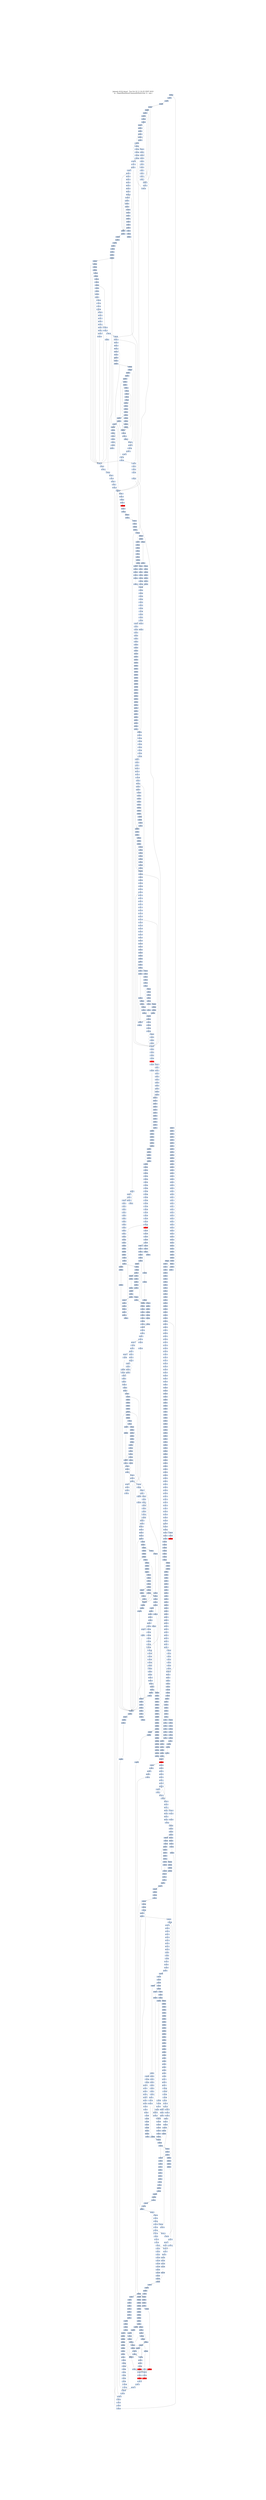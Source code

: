 digraph G {
node[shape=rectangle,style=filled,fillcolor=lightsteelblue,color=lightsteelblue]
bgcolor="transparent"
graph [label="Jakstab v0.8.4-devel   Tue Oct 22 11:32:25 CEST 2019\n-m ../Input/Real/linuxCommandsStatic/stat -b --cpa i", labelloc=t, fontsize=35, pad=30]
"0x0808dfea"[label="0x0808dfea\n"];
"0x080d4fef"[label="0x080d4fef\n"];
"0x0808dfee"[label="0x0808dfee\n"];
"0x080d4fe9"[label="0x080d4fe9\n"];
"0x08054fe1"[label="0x08054fe1\n"];
"0x080d4feb"[label="0x080d4feb\n"];
"0x08054fe3"[label="0x08054fe3\n"];
"0x0808e7e1"[label="0x0808e7e1\n"];
"0x0808e7e2"[label="0x0808e7e2\n"];
"0x080d4fe5"[label="0x080d4fe5\n"];
"0x0808dfe2"[label="0x0808dfe2\n"];
"0x0808e7e3"[label="0x0808e7e3\n"];
"0x0808dfe4"[label="0x0808dfe4\n"];
"0x0808e7e4"[label="0x0808e7e4\n"];
"0x08054fef"[label="0x08054fef\n"];
"0x080d4fe7"[label="0x080d4fe7\n"];
"0x080d4fe1"[label="0x080d4fe1\n"];
"0x08054fe9"[label="0x08054fe9\n"];
"0x080d4fe3"[label="0x080d4fe3\n"];
"0x08054ff5"[label="0x08054ff5\n"];
"0x080d4fff"[label="0x080d4fff\n"];
"0x0808dffe"[label="0x0808dffe\n"];
"0x080d4ff9"[label="0x080d4ff9\n"];
"0x0808e000"[label="0x0808e000\n"];
"0x080d4ffb"[label="0x080d4ffb\n"];
"0x0808dff2"[label="0x0808dff2\n"];
"0x08054ffd"[label="0x08054ffd\n"];
"0x080d4ff5"[label="0x080d4ff5\n"];
"0x080d4ff7"[label="0x080d4ff7\n"];
"0x0808dff5"[label="0x0808dff5\n"];
"0x080d4ff1"[label="0x080d4ff1\n"];
"0x08054ff9"[label="0x08054ff9\n"];
"0x080d4ff3"[label="0x080d4ff3\n"];
"0x0808dff8"[label="0x0808dff8\n"];
"0x080d500d"[label="0x080d500d\n"];
"0x08055008"[label="0x08055008\n"];
"0x080d500f"[label="0x080d500f\n"];
"0x080d5009"[label="0x080d5009\n"];
"0x08055001"[label="0x08055001\n"];
"0x08055004"[label="0x08055004\n"];
"0x0808e010"[label="0x0808e010\n"];
"0x080d500b"[label="0x080d500b\n"];
"0x080d5007"[label="0x080d5007\n"];
"0x0808e006"[label="0x0808e006\n"];
"0x080d5001"[label="0x080d5001\n"];
"0x08055009"[label="0x08055009\n"];
"0x0808e008"[label="0x0808e008\n"];
"0x080d5003"[label="0x080d5003\n"];
"0x080d501e"[label="0x080d501e\n"];
"0x0808e01d"[label="0x0808e01d\n"];
"0x080d501a"[label="0x080d501a\n"];
"0x080d501c"[label="0x080d501c\n"];
"0x0808e01f"[label="0x0808e01f\n"];
"0x080d5015"[label="0x080d5015\n"];
"0x0808e013"[label="0x0808e013\n"];
"0x080d5017"[label="0x080d5017\n"];
"0x0808e015"[label="0x0808e015\n"];
"0x080d5011"[label="0x080d5011\n"];
"0x080d5013"[label="0x080d5013\n"];
"0x0808e018"[label="0x0808e018\n"];
"0x0808e02b"[label="0x0808e02b\n"];
"0x080d5030"[label="0x080d5030\n"];
"0x0808e02e"[label="0x0808e02e\n"];
"0x0808e030"[label="0x0808e030\n"];
"0x0808e021"[label="0x0808e021\n"];
"0x080d5025"[label="0x080d5025\n"];
"0x0808e023"[label="0x0808e023\n"];
"0x0808e025"[label="0x0808e025\n"];
"0x080d5022"[label="0x080d5022\n"];
"0x080d5021"[label="0x080d5021\n"];
"0x080d5024"[label="0x080d5024\n"];
"0x080d5023"[label="0x080d5023\n"];
"0x0808e03a"[label="0x0808e03a\n"];
"0x080d503d"[label="0x080d503d\n"];
"0x080d5040"[label="0x080d5040\n"];
"0x080d503a"[label="0x080d503a\n"];
"0x0808e03e"[label="0x0808e03e\n"];
"0x080d5039"[label="0x080d5039\n"];
"0x080d503c"[label="0x080d503c\n"];
"0x080d503b"[label="0x080d503b\n"];
"0x080d5036"[label="0x080d5036\n"];
"0x0808e034"[label="0x0808e034\n"];
"0x080d5032"[label="0x080d5032\n"];
"0x080d5034"[label="0x080d5034\n"];
"0x0808e038"[label="0x0808e038\n"];
"0x080d504e"[label="0x080d504e\n"];
"0x0808e049"[label="0x0808e049\n"];
"0x080d504d"[label="0x080d504d\n"];
"0x080d5050"[label="0x080d5050\n"];
"0x080d504f"[label="0x080d504f\n"];
"0x0808e04d"[label="0x0808e04d\n"];
"0x080d504a"[label="0x080d504a\n"];
"0x0808e050"[label="0x0808e050\n"];
"0x080d5046"[label="0x080d5046\n"];
"0x080d5048"[label="0x080d5048\n"];
"0x0808e044"[label="0x0808e044\n"];
"0x080d5042"[label="0x080d5042\n"];
"0x0808e047"[label="0x0808e047\n"];
"0x080d5044"[label="0x080d5044\n"];
"0x080d505e"[label="0x080d505e\n"];
"0x080d5060"[label="0x080d5060\n"];
"0x0808e05b"[label="0x0808e05b\n"];
"0x0808e05c"[label="0x0808e05c\n"];
"0x080d505a"[label="0x080d505a\n"];
"0x080d505c"[label="0x080d505c\n"];
"0x0808e060"[label="0x0808e060\n"];
"0x080d5058"[label="0x080d5058\n"];
"0x080d5051"[label="0x080d5051\n"];
"0x0808e056"[label="0x0808e056\n"];
"0x0808e069"[label="0x0808e069\n"];
"0x080d5070"[label="0x080d5070\n"];
"0x0808e06b"[label="0x0808e06b\n"];
"0x0808e06e"[label="0x0808e06e\n"];
"0x0808e063"[label="0x0808e063\n"];
"0x080d5067"[label="0x080d5067\n"];
"0x0808e065"[label="0x0808e065\n"];
"0x080d5062"[label="0x080d5062\n"];
"0x0808e067"[label="0x0808e067\n"];
"0x0808e07b"[label="0x0808e07b\n"];
"0x0808e071"[label="0x0808e071\n"];
"0x0808e074"[label="0x0808e074\n"];
"0x080d5072"[label="0x080d5072\n"];
"0x0808e076"[label="0x0808e076\n"];
"0x080d5074"[label="0x080d5074\n"];
"0x0808e078"[label="0x0808e078\n"];
"0x0808e08b"[label="0x0808e08b\n"];
"0x0808e08d"[label="0x0808e08d\n"];
"0x0808e081"[label="0x0808e081\n"];
"0x0808e085"[label="0x0808e085\n"];
"0x0808e087"[label="0x0808e087\n"];
"0x0808e09b"[label="0x0808e09b\n"];
"0x0808e09c"[label="0x0808e09c\n"];
"0x08055094"[label="0x08055094\n"];
"0x0808e0a0"[label="0x0808e0a0\n"];
"0x0808e091"[label="0x0808e091\n"];
"0x0805509d"[label="0x0805509d\n"];
"0x0805509a"[label="0x0805509a\n"];
"0x0808e095"[label="0x0808e095\n"];
"0x0805509c"[label="0x0805509c\n"];
"0x0808e0aa"[label="0x0808e0aa\n"];
"0x080550a8"[label="0x080550a8\n"];
"0x0808e0ac"[label="0x0808e0ac\n"];
"0x080550a3"[label="0x080550a3\n"];
"0x0808e0b0"[label="0x0808e0b0\n"];
"0x0808e0a3"[label="0x0808e0a3\n"];
"0x080550b0"[label="0x080550b0\n"];
"0x080550af"[label="0x080550af\n"];
"0x0808e0a5"[label="0x0808e0a5\n"];
"0x080550a9"[label="0x080550a9\n"];
"0x0808e0a8"[label="0x0808e0a8\n"];
"0x0808e0b9"[label="0x0808e0b9\n"];
"0x0808e0bb"[label="0x0808e0bb\n"];
"0x0808e0bd"[label="0x0808e0bd\n"];
"0x0808e0bf"[label="0x0808e0bf\n"];
"0x0808e0b4"[label="0x0808e0b4\n"];
"0x0808e0b7"[label="0x0808e0b7\n"];
"0x0808e0d0"[label="0x0808e0d0\n"];
"0x0808e0c1"[label="0x0808e0c1\n"];
"0x0808e0c3"[label="0x0808e0c3\n"];
"0x0808e0c5"[label="0x0808e0c5\n"];
"0x0808e0c7"[label="0x0808e0c7\n"];
"0x0808e0db"[label="0x0808e0db\n"];
"0x0808e0de"[label="0x0808e0de\n"];
"0x0808e0d2"[label="0x0808e0d2\n"];
"0x0808e0d4"[label="0x0808e0d4\n"];
"0x0808e0d6"[label="0x0808e0d6\n"];
"0x0808e0d8"[label="0x0808e0d8\n"];
"0x0808e0ea"[label="0x0808e0ea\n"];
"0x0808e0ec"[label="0x0808e0ec\n"];
"0x0808e0f0"[label="0x0808e0f0\n"];
"0x0808e0e1"[label="0x0808e0e1\n"];
"0x0808e0e4"[label="0x0808e0e4\n"];
"0x0808e0e6"[label="0x0808e0e6\n"];
"0x0808e0e8"[label="0x0808e0e8\n"];
"0x0808e0f9"[label="0x0808e0f9\n"];
"0x0808e0fb"[label="0x0808e0fb\n"];
"0x0808e0ff"[label="0x0808e0ff\n"];
"0x08090900"[label="0x08090900\n"];
"0x0808e0f3"[label="0x0808e0f3\n"];
"0x0808e0f6"[label="0x0808e0f6\n"];
"0x0808e109"[label="0x0808e109\n"];
"0x0808e10f"[label="0x0808e10f\n"];
"0x0808e103"[label="0x0808e103\n"];
"0x0808e107"[label="0x0808e107\n"];
"0x0808e120"[label="0x0808e120\n"];
"0x0808e112"[label="0x0808e112\n"];
"0x0808e113"[label="0x0808e113\n"];
"0x0808e114"[label="0x0808e114\n"];
"0x0808e115"[label="0x0808e115\n"];
"0x0808e116"[label="0x0808e116\n",fillcolor="red"];
"0x0808e12b"[label="0x0808e12b\n"];
"0x0808e12d"[label="0x0808e12d\n"];
"0x0808e12f"[label="0x0808e12f\n"];
"0x0808e124"[label="0x0808e124\n"];
"0x0808e126"[label="0x0808e126\n"];
"0x0808e128"[label="0x0808e128\n"];
"0x0808e13b"[label="0x0808e13b\n"];
"0x0808e13f"[label="0x0808e13f\n"];
"0x0808e132"[label="0x0808e132\n"];
"0x0808e134"[label="0x0808e134\n"];
"0x0808e137"[label="0x0808e137\n"];
"0x312d302e"[label="0x312d302e\n"];
"0x0808e14b"[label="0x0808e14b\n"];
"0x0808e14f"[label="0x0808e14f\n"];
"0x0808e146"[label="0x0808e146\n"];
"0x0808e160"[label="0x0808e160\n"];
"0x0808e153"[label="0x0808e153\n"];
"0x0805515f"[label="0x0805515f\n"];
"0x0805515b"[label="0x0805515b\n"];
"0x0808e16a"[label="0x0808e16a\n"];
"0x08055167"[label="0x08055167\n"];
"0x0808e16c"[label="0x0808e16c\n"];
"0x0808e16e"[label="0x0808e16e\n"];
"0x08055163"[label="0x08055163\n"];
"0x0805516e"[label="0x0805516e\n"];
"0x0808e162"[label="0x0808e162\n"];
"0x0808e164"[label="0x0808e164\n"];
"0x0805516f"[label="0x0805516f\n"];
"0x0805516a"[label="0x0805516a\n"];
"0x0808e166"[label="0x0808e166\n"];
"0x0808e179"[label="0x0808e179\n"];
"0x0808e17c"[label="0x0808e17c\n"];
"0x08055177"[label="0x08055177\n"];
"0x08055174"[label="0x08055174\n"];
"0x0808e172"[label="0x0808e172\n"];
"0x0805517f"[label="0x0805517f\n"];
"0x0805517a"[label="0x0805517a\n"];
"0x0808e176"[label="0x0808e176\n"];
"0x08055185"[label="0x08055185\n"];
"0x0808e18b"[label="0x0808e18b\n"];
"0x08055181"[label="0x08055181\n"];
"0x0808e18f"[label="0x0808e18f\n"];
"0x0805518e"[label="0x0805518e\n"];
"0x0808e182"[label="0x0808e182\n"];
"0x0808e184"[label="0x0808e184\n"];
"0x0808e186"[label="0x0808e186\n"];
"0x0805518b"[label="0x0805518b\n"];
"0x08055196"[label="0x08055196\n"];
"0x0808e199"[label="0x0808e199\n"];
"0x0808e19b"[label="0x0808e19b\n"];
"0x0808e19d"[label="0x0808e19d\n"];
"0x08055191"[label="0x08055191\n"];
"0x08055193"[label="0x08055193\n"];
"0x0805519d"[label="0x0805519d\n"];
"0x0808e193"[label="0x0808e193\n"];
"0x080549a0"[label="0x080549a0\n"];
"0x08055199"[label="0x08055199\n"];
"0x0808e197"[label="0x0808e197\n"];
"0x080551a6"[label="0x080551a6\n"];
"0x0808e1aa"[label="0x0808e1aa\n"];
"0x080551a8"[label="0x080551a8\n"];
"0x0808e1ac"[label="0x0808e1ac\n"];
"0x080549a2"[label="0x080549a2\n"];
"0x0808e1ae"[label="0x0808e1ae\n"];
"0x080549a1"[label="0x080549a1\n"];
"0x080549a4"[label="0x080549a4\n"];
"0x080549a3"[label="0x080549a3\n"];
"0x080551a3"[label="0x080551a3\n"];
"0x0808e1b0"[label="0x0808e1b0\n"];
"0x0808e1a1"[label="0x0808e1a1\n"];
"0x080551ad"[label="0x080551ad\n"];
"0x080549af"[label="0x080549af\n"];
"0x0808e1a4"[label="0x0808e1a4\n"];
"0x0808e1a6"[label="0x0808e1a6\n"];
"0x080549a9"[label="0x080549a9\n"];
"0x0808e1a8"[label="0x0808e1a8\n"];
"0x080549b5"[label="0x080549b5\n"];
"0x0808e1ba"[label="0x0808e1ba\n"];
"0x0808e1bc"[label="0x0808e1bc\n"];
"0x080549b7"[label="0x080549b7\n"];
"0x080551b7"[label="0x080551b7\n"];
"0x0808e1be"[label="0x0808e1be\n"];
"0x080551b3"[label="0x080551b3\n"];
"0x0808e1c0"[label="0x0808e1c0\n"];
"0x0808e1b2"[label="0x0808e1b2\n"];
"0x080551bd"[label="0x080551bd\n"];
"0x080549c0"[label="0x080549c0\n"];
"0x080551ba"[label="0x080551ba\n"];
"0x080549ba"[label="0x080549ba\n"];
"0x0808e1b8"[label="0x0808e1b8\n"];
"0x0808e1c9"[label="0x0808e1c9\n"];
"0x080549c6"[label="0x080549c6\n"];
"0x080549c8"[label="0x080549c8\n"];
"0x0808e1cc"[label="0x0808e1cc\n"];
"0x080551c2"[label="0x080551c2\n"];
"0x0808e1ce"[label="0x0808e1ce\n"];
"0x0808e1d0"[label="0x0808e1d0\n"];
"0x0808e1c3"[label="0x0808e1c3\n"];
"0x080549cf"[label="0x080549cf\n"];
"0x080549ca"[label="0x080549ca\n"];
"0x0808e1c6"[label="0x0808e1c6\n"];
"0x080549d6"[label="0x080549d6\n"];
"0x0808e1da"[label="0x0808e1da\n"];
"0x0808e1de"[label="0x0808e1de\n"];
"0x080549d1"[label="0x080549d1\n"];
"0x080549d4"[label="0x080549d4\n"];
"0x0808e1e0"[label="0x0808e1e0\n"];
"0x0808e1d3"[label="0x0808e1d3\n"];
"0x080549df"[label="0x080549df\n"];
"0x0808e1d5"[label="0x0808e1d5\n"];
"0x080549d9"[label="0x080549d9\n"];
"0x080549dc"[label="0x080549dc\n"];
"0x080549e5"[label="0x080549e5\n"];
"0x080549e8"[label="0x080549e8\n"];
"0x0808e1eb"[label="0x0808e1eb\n"];
"0x080549e2"[label="0x080549e2\n"];
"0x0808e1ef"[label="0x0808e1ef\n"];
"0x0808e1e2"[label="0x0808e1e2\n"];
"0x0808e1e4"[label="0x0808e1e4\n"];
"0x080549ef"[label="0x080549ef\n"];
"0x080549ea"[label="0x080549ea\n"];
"0x080549ec"[label="0x080549ec\n"];
"0x0808e1e8"[label="0x0808e1e8\n"];
"0x080549f6"[label="0x080549f6\n"];
"0x0808e1f9"[label="0x0808e1f9\n"];
"0x080549f2"[label="0x080549f2\n"];
"0x0808e9fe"[label="0x0808e9fe\n"];
"0x080549f4"[label="0x080549f4\n"];
"0x0808e200"[label="0x0808e200\n"];
"0x080549ff"[label="0x080549ff\n"];
"0x0808e1f4"[label="0x0808e1f4\n"];
"0x080549f9"[label="0x080549f9\n"];
"0x0808e1f8"[label="0x0808e1f8\n"];
"0x0808e209"[label="0x0808e209\n"];
"0x0808e20b"[label="0x0808e20b\n"];
"0x08054a08"[label="0x08054a08\n"];
"0x0808e20d"[label="0x0808e20d\n"];
"0x08054a01"[label="0x08054a01\n"];
"0x0808e20f"[label="0x0808e20f\n"];
"0x0808ea02"[label="0x0808ea02\n"];
"0x08054a0d"[label="0x08054a0d\n"];
"0x0808e203"[label="0x0808e203\n"];
"0x08054a0f"[label="0x08054a0f\n"];
"0x08054a0a"[label="0x08054a0a\n"];
"0x0808e206"[label="0x0808e206\n"];
"0x0808ea08"[label="0x0808ea08\n"];
"0x08054a18"[label="0x08054a18\n"];
"0x08054a12"[label="0x08054a12\n"];
"0x0808e21d"[label="0x0808e21d\n"];
"0x0808e21f"[label="0x0808e21f\n"];
"0x08054a1e"[label="0x08054a1e\n"];
"0x0808e211"[label="0x0808e211\n"];
"0x0808e213"[label="0x0808e213\n"];
"0x08054a1c"[label="0x08054a1c\n"];
"0x0808e218"[label="0x0808e218\n"];
"0x08054a25"[label="0x08054a25\n"];
"0x0808e22a"[label="0x0808e22a\n"];
"0x08054a27"[label="0x08054a27\n"];
"0x0808e22d"[label="0x0808e22d\n"];
"0x0808e22e"[label="0x0808e22e\n"];
"0x08054a23"[label="0x08054a23\n"];
"0x0808e221"[label="0x0808e221\n"];
"0x08054a2d"[label="0x08054a2d\n"];
"0x08054a30"[label="0x08054a30\n"];
"0x0808e224"[label="0x0808e224\n"];
"0x08054a2a"[label="0x08054a2a\n"];
"0x0808e226"[label="0x0808e226\n"];
"0x08054a36"[label="0x08054a36\n"];
"0x0808e23b"[label="0x0808e23b\n"];
"0x0808e23e"[label="0x0808e23e\n"];
"0x0808f240"[label="0x0808f240\n"];
"0x08054a33"[label="0x08054a33\n"];
"0x0808e232"[label="0x0808e232\n"];
"0x0808e237"[label="0x0808e237\n"];
"0x08054a3c"[label="0x08054a3c\n"];
"0x0808e249"[label="0x0808e249\n"];
"0x08054a47"[label="0x08054a47\n"];
"0x08054a42"[label="0x08054a42\n"];
"0x0808f24d"[label="0x0808f24d\n"];
"0x0808e24d"[label="0x0808e24d\n"];
"0x08054a44"[label="0x08054a44\n"];
"0x0808e24f"[label="0x0808e24f\n"];
"0x0808f250"[label="0x0808f250\n"];
"0x0808f241"[label="0x0808f241\n"];
"0x0808e241"[label="0x0808e241\n"];
"0x0808f242"[label="0x0808f242\n"];
"0x0808e243"[label="0x0808e243\n"];
"0x08054a4f"[label="0x08054a4f\n"];
"0x08054a49"[label="0x08054a49\n"];
"0x08054a4c"[label="0x08054a4c\n"];
"0x0808f247"[label="0x0808f247\n"];
"0x0808e259"[label="0x0808e259\n"];
"0x0808f25a"[label="0x0808f25a\n"];
"0x08054a55"[label="0x08054a55\n"];
"0x0808f25c"[label="0x0808f25c\n"];
"0x0808f25f"[label="0x0808f25f\n"];
"0x0808f260"[label="0x0808f260\n"];
"0x0808e260"[label="0x0808e260\n"];
"0x0808e252"[label="0x0808e252\n"];
"0x08054a5f"[label="0x08054a5f\n"];
"0x08054a59"[label="0x08054a59\n"];
"0x0808f256"[label="0x0808f256\n"];
"0x0808e258"[label="0x0808e258\n"];
"0x0808f258"[label="0x0808f258\n"];
"0x08054a66"[label="0x08054a66\n"];
"0x08054a68"[label="0x08054a68\n"];
"0x0808e26b"[label="0x0808e26b\n"];
"0x0808e26e"[label="0x0808e26e\n"];
"0x08054a64"[label="0x08054a64\n"];
"0x0808e270"[label="0x0808e270\n"];
"0x0808f261"[label="0x0808f261\n"];
"0x08054a6a"[label="0x08054a6a\n"];
"0x0808e265"[label="0x0808e265\n"];
"0x08054a6c"[label="0x08054a6c\n"];
"0x0808f268"[label="0x0808f268\n"];
"0x0808e268"[label="0x0808e268\n"];
"0x08054a75"[label="0x08054a75\n"];
"0x0808e27a"[label="0x0808e27a\n"];
"0x08054a77"[label="0x08054a77\n"];
"0x08054a72"[label="0x08054a72\n"];
"0x0808e27d"[label="0x0808e27d\n"];
"0x0808e27f"[label="0x0808e27f\n"];
"0x0808e274"[label="0x0808e274\n"];
"0x08054a7f"[label="0x08054a7f\n"];
"0x08054a7c"[label="0x08054a7c\n"];
"0x0808e278"[label="0x0808e278\n"];
"0x08054a85"[label="0x08054a85\n"];
"0x0808e28b"[label="0x0808e28b\n"];
"0x08054a87"[label="0x08054a87\n"];
"0x08054a82"[label="0x08054a82\n"];
"0x0808e281"[label="0x0808e281\n"];
"0x08054a8f"[label="0x08054a8f\n"];
"0x0808e285"[label="0x0808e285\n"];
"0x08054a89"[label="0x08054a89\n"];
"0x0808e287"[label="0x0808e287\n"];
"0x08054a98"[label="0x08054a98\n"];
"0x0808e29d"[label="0x0808e29d\n"];
"0x0808e29f"[label="0x0808e29f\n"];
"0x08054a93"[label="0x08054a93\n"];
"0x0808e291"[label="0x0808e291\n"];
"0x0808e295"[label="0x0808e295\n"];
"0x08054a9c"[label="0x08054a9c\n"];
"0x0808e298"[label="0x0808e298\n"];
"0x0808e2a9"[label="0x0808e2a9\n"];
"0x0808e2ab"[label="0x0808e2ab\n"];
"0x0808e2ac"[label="0x0808e2ac\n"];
"0x08054aa4"[label="0x08054aa4\n"];
"0x0808e2b0"[label="0x0808e2b0\n"];
"0x0808e2a1"[label="0x0808e2a1\n"];
"0x0808e2a3"[label="0x0808e2a3\n"];
"0x0808e2a5"[label="0x0808e2a5\n"];
"0x0808e2a7"[label="0x0808e2a7\n"];
"0x08054aac"[label="0x08054aac\n"];
"0x0808e2ba"[label="0x0808e2ba\n"];
"0x0808e2bc"[label="0x0808e2bc\n"];
"0x0808e2be"[label="0x0808e2be\n"];
"0x08054ab1"[label="0x08054ab1\n"];
"0x0808e2c0"[label="0x0808e2c0\n"];
"0x0808e2b3"[label="0x0808e2b3\n"];
"0x08054ab9"[label="0x08054ab9\n"];
"0x0808e2b8"[label="0x0808e2b8\n"];
"0x0808e2cc"[label="0x0808e2cc\n"];
"0x0808e2ce"[label="0x0808e2ce\n"];
"0x08054ac4"[label="0x08054ac4\n"];
"0x0808e2c2"[label="0x0808e2c2\n"];
"0x0808e2c4"[label="0x0808e2c4\n"];
"0x08054acb"[label="0x08054acb\n"];
"0x0808e2c8"[label="0x0808e2c8\n"];
"0x08054ad6"[label="0x08054ad6\n"];
"0x0808e2db"[label="0x0808e2db\n"];
"0x0808e2d2"[label="0x0808e2d2\n"];
"0x08054ae0"[label="0x08054ae0\n"];
"0x0808e2d6"[label="0x0808e2d6\n"];
"0x08054ad9"[label="0x08054ad9\n"];
"0x08054adb"[label="0x08054adb\n"];
"0x0808e2ea"[label="0x0808e2ea\n"];
"0x08054ae5"[label="0x08054ae5\n"];
"0x08054ae7"[label="0x08054ae7\n"];
"0x0808e2ef"[label="0x0808e2ef\n"];
"0x08054aef"[label="0x08054aef\n"];
"0x0808e2e5"[label="0x0808e2e5\n"];
"0x08054ae9"[label="0x08054ae9\n"];
"0x08054aec"[label="0x08054aec\n"];
"0x0808e2f9"[label="0x0808e2f9\n"];
"0x0808e2fb"[label="0x0808e2fb\n"];
"0x08054af8"[label="0x08054af8\n"];
"0x0808e2fe"[label="0x0808e2fe\n"];
"0x08054af1"[label="0x08054af1\n"];
"0x08054af4"[label="0x08054af4\n"];
"0x0808e2f1"[label="0x0808e2f1\n"];
"0x0808e2f3"[label="0x0808e2f3\n"];
"0x08054aff"[label="0x08054aff\n"];
"0x0808e2f5"[label="0x0808e2f5\n"];
"0x08054afc"[label="0x08054afc\n"];
"0x08054b05"[label="0x08054b05\n"];
"0x08054b08"[label="0x08054b08\n"];
"0x0808e30c"[label="0x0808e30c\n"];
"0x0808e30e"[label="0x0808e30e\n"];
"0x08054b0e"[label="0x08054b0e\n"];
"0x0808e302"[label="0x0808e302\n"];
"0x0808e306"[label="0x0808e306\n"];
"0x08054b0b"[label="0x08054b0b\n"];
"0x08054b16"[label="0x08054b16\n"];
"0x08055315"[label="0x08055315\n"];
"0x0808e31d"[label="0x0808e31d\n"];
"0x08055312"[label="0x08055312\n"];
"0x08054b11"[label="0x08054b11\n"];
"0x08054b14"[label="0x08054b14\n"];
"0x0808e31f"[label="0x0808e31f\n"];
"0x0808e314"[label="0x0808e314\n"];
"0x08054b19"[label="0x08054b19\n"];
"0x08054b1c"[label="0x08054b1c\n"];
"0x0808e317"[label="0x0808e317\n"];
"0x08054b26"[label="0x08054b26\n"];
"0x0808e32a"[label="0x0808e32a\n"];
"0x0808e32c"[label="0x0808e32c\n"];
"0x080b9330"[label="0x080b9330\n"];
"0x08054b21"[label="0x08054b21\n"];
"0x0808e32f"[label="0x0808e32f\n"];
"0x08054b24"[label="0x08054b24\n"];
"0x08054b30"[label="0x08054b30\n"];
"0x08054b29"[label="0x08054b29\n"];
"0x0808e328"[label="0x0808e328\n"];
"0x08054b35"[label="0x08054b35\n"];
"0x0808e33c"[label="0x0808e33c\n"];
"0x08054b32"[label="0x08054b32\n"];
"0x0808e340"[label="0x0808e340\n"];
"0x08054b3d"[label="0x08054b3d\n"];
"0x0808e333"[label="0x0808e333\n"];
"0x08054b40"[label="0x08054b40\n"];
"0x08054b39"[label="0x08054b39\n"];
"0x0808e336"[label="0x0808e336\n"];
"0x0808e338"[label="0x0808e338\n"];
"0x080b9335"[label="0x080b9335\n"];
"0x0808e349"[label="0x0808e349\n"];
"0x08054b42"[label="0x08054b42\n"];
"0x0808e350"[label="0x0808e350\n"];
"0x0804cb4f"[label="0x0804cb4f\n",fillcolor="red"];
"0x08054b50"[label="0x08054b50\n"];
"0x0808e344"[label="0x0808e344\n"];
"0x0808e346"[label="0x0808e346\n"];
"0x08054b49"[label="0x08054b49\n"];
"0x0804cb4c"[label="0x0804cb4c\n"];
"0x08054b56"[label="0x08054b56\n"];
"0x0808e359"[label="0x0808e359\n"];
"0x0808e35e"[label="0x0808e35e\n"];
"0x08054b54"[label="0x08054b54\n"];
"0x0808e360"[label="0x0808e360\n"];
"0x08054b5d"[label="0x08054b5d\n"];
"0x0808e352"[label="0x0808e352\n"];
"0x08054b60"[label="0x08054b60\n"];
"0x0808e355"[label="0x0808e355\n"];
"0x0808e357"[label="0x0808e357\n"];
"0x08054b66"[label="0x08054b66\n"];
"0x08054b63"[label="0x08054b63\n"];
"0x0808e370"[label="0x0808e370\n"];
"0x08054b6e"[label="0x08054b6e\n"];
"0x08054b6d"[label="0x08054b6d\n"];
"0x0808e362"[label="0x0808e362\n"];
"0x08054b70"[label="0x08054b70\n",fillcolor="red"];
"0x0808e364"[label="0x0808e364\n"];
"0x08054b6f"[label="0x08054b6f\n"];
"0x0808e366"[label="0x0808e366\n"];
"0x08054b6c"[label="0x08054b6c\n"];
"0x0808e368"[label="0x0808e368\n"];
"0x0808e37b"[label="0x0808e37b\n"];
"0x08054b77"[label="0x08054b77\n"];
"0x08054b71"[label="0x08054b71\n"];
"0x0808e37e"[label="0x0808e37e\n"];
"0x08054b74"[label="0x08054b74\n"];
"0x0808e372"[label="0x0808e372\n"];
"0x08054b7f"[label="0x08054b7f\n"];
"0x0808e374"[label="0x0808e374\n"];
"0x08054b7a"[label="0x08054b7a\n"];
"0x0808e376"[label="0x0808e376\n"];
"0x08054b7c"[label="0x08054b7c\n"];
"0x0808e378"[label="0x0808e378\n"];
"0x0808e38b"[label="0x0808e38b\n"];
"0x08054b88"[label="0x08054b88\n"];
"0x080c2390"[label="0x080c2390\n"];
"0x0808e38d"[label="0x0808e38d\n"];
"0x08054b81"[label="0x08054b81\n"];
"0x08054b83"[label="0x08054b83\n"];
"0x0808e390"[label="0x0808e390\n"];
"0x0808e381"[label="0x0808e381\n"];
"0x08054b8e"[label="0x08054b8e\n"];
"0x0808e384"[label="0x0808e384\n"];
"0x0808e386"[label="0x0808e386\n"];
"0x0808e388"[label="0x0808e388\n"];
"0x080c239f"[label="0x080c239f\n"];
"0x0808e39c"[label="0x0808e39c\n"];
"0x080c2399"[label="0x080c2399\n"];
"0x08054b93"[label="0x08054b93\n"];
"0x0808e3a0"[label="0x0808e3a0\n"];
"0x08054b9e"[label="0x08054b9e\n"];
"0x08054ba0"[label="0x08054ba0\n"];
"0x0808e393"[label="0x0808e393\n"];
"0x080c2391"[label="0x080c2391\n"];
"0x0808e396"[label="0x0808e396\n"];
"0x08054b99"[label="0x08054b99\n"];
"0x080c2392"[label="0x080c2392\n"];
"0x080c2393"[label="0x080c2393\n"];
"0x0808e398"[label="0x0808e398\n"];
"0x08054b9b"[label="0x08054b9b\n"];
"0x080c2394"[label="0x080c2394\n"];
"0x0808e3aa"[label="0x0808e3aa\n"];
"0x080c23ae"[label="0x080c23ae\n"];
"0x08054ba7"[label="0x08054ba7\n"];
"0x080c23b0"[label="0x080c23b0\n"];
"0x0808e3ae"[label="0x0808e3ae\n"];
"0x080c23aa"[label="0x080c23aa\n"];
"0x080c23ac"[label="0x080c23ac\n"];
"0x08054ba3"[label="0x08054ba3\n"];
"0x080c23a6"[label="0x080c23a6\n"];
"0x0808e3a4"[label="0x0808e3a4\n"];
"0x08054baa"[label="0x08054baa\n"];
"0x080c23a2"[label="0x080c23a2\n"];
"0x08054bac"[label="0x08054bac\n"];
"0x080c23bd"[label="0x080c23bd\n"];
"0x08054bb5"[label="0x08054bb5\n"];
"0x08054bb8"[label="0x08054bb8\n"];
"0x0808e3bb"[label="0x0808e3bb\n"];
"0x080c23bf"[label="0x080c23bf\n"];
"0x08054bb2"[label="0x08054bb2\n"];
"0x080c23b9"[label="0x080c23b9\n"];
"0x080c23bb"[label="0x080c23bb\n"];
"0x0808e3c0"[label="0x0808e3c0\n"];
"0x0808e3b2"[label="0x0808e3b2\n"];
"0x080c23b7"[label="0x080c23b7\n"];
"0x08054bbf"[label="0x08054bbf\n"];
"0x08054bba"[label="0x08054bba\n"];
"0x0808e3b6"[label="0x0808e3b6\n"];
"0x080c23b3"[label="0x080c23b3\n"];
"0x0808e3c9"[label="0x0808e3c9\n"];
"0x080c23ce"[label="0x080c23ce\n"];
"0x0808e3cb"[label="0x0808e3cb\n"];
"0x080c23c9"[label="0x080c23c9\n"];
"0x0808e3cd"[label="0x0808e3cd\n"];
"0x08054bc4"[label="0x08054bc4\n"];
"0x0808e3cf"[label="0x0808e3cf\n"];
"0x08054bcd"[label="0x08054bcd\n"];
"0x080c23c7"[label="0x080c23c7\n"];
"0x0808e3c3"[label="0x0808e3c3\n"];
"0x080c23c1"[label="0x080c23c1\n"];
"0x08054bca"[label="0x08054bca\n"];
"0x0808e3c5"[label="0x0808e3c5\n"];
"0x080c23dd"[label="0x080c23dd\n"];
"0x080c23e0"[label="0x080c23e0\n"];
"0x0808e3dd"[label="0x0808e3dd\n"];
"0x080c23da"[label="0x080c23da\n"];
"0x0808e3df"[label="0x0808e3df\n"];
"0x08054bd3"[label="0x08054bd3\n"];
"0x08054bde"[label="0x08054bde\n"];
"0x0808e3d2"[label="0x0808e3d2\n"];
"0x080c23d6"[label="0x080c23d6\n"];
"0x080c23d1"[label="0x080c23d1\n"];
"0x08054bd9"[label="0x08054bd9\n"];
"0x0808e3d6"[label="0x0808e3d6\n"];
"0x08054bdc"[label="0x08054bdc\n"];
"0x080c23d4"[label="0x080c23d4\n"];
"0x080c23ee"[label="0x080c23ee\n"];
"0x0808e3ea"[label="0x0808e3ea\n"];
"0x080c23ea"[label="0x080c23ea\n"];
"0x0808e3ee"[label="0x0808e3ee\n"];
"0x08054be1"[label="0x08054be1\n"];
"0x08054be4"[label="0x08054be4\n"];
"0x080c23ec"[label="0x080c23ec\n"];
"0x0808e3f0"[label="0x0808e3f0\n"];
"0x0808e3e1"[label="0x0808e3e1\n"];
"0x080c23e6"[label="0x080c23e6\n"];
"0x08054bed"[label="0x08054bed\n"];
"0x08054bf0"[label="0x08054bf0\n"];
"0x080c23e8"[label="0x080c23e8\n"];
"0x0808e3e5"[label="0x0808e3e5\n"];
"0x08054bea"[label="0x08054bea\n"];
"0x080c23e2"[label="0x080c23e2\n"];
"0x0808e3e8"[label="0x0808e3e8\n"];
"0x0808e3f9"[label="0x0808e3f9\n"];
"0x080c23fd"[label="0x080c23fd\n"];
"0x08054bf5"[label="0x08054bf5\n"];
"0x080c23fe"[label="0x080c23fe\n"];
"0x080c23ff"[label="0x080c23ff\n"];
"0x080c2400"[label="0x080c2400\n"];
"0x0808e3fd"[label="0x0808e3fd\n"];
"0x080c23f9"[label="0x080c23f9\n"];
"0x080c23fb"[label="0x080c23fb\n"];
"0x080c23fc"[label="0x080c23fc\n"];
"0x08054bfe"[label="0x08054bfe\n"];
"0x080c23f7"[label="0x080c23f7\n"];
"0x0808e3f5"[label="0x0808e3f5\n"];
"0x080c23f2"[label="0x080c23f2\n"];
"0x08054bfc"[label="0x08054bfc\n"];
"0x080c23f4"[label="0x080c23f4\n"];
"0x0808e40a"[label="0x0808e40a\n"];
"0x080c240f"[label="0x080c240f\n"];
"0x080c240a"[label="0x080c240a\n"];
"0x08054c01"[label="0x08054c01\n"];
"0x0808e40e"[label="0x0808e40e\n"];
"0x0808e402"[label="0x0808e402\n"];
"0x08054c10"[label="0x08054c10\n"];
"0x080c2402"[label="0x080c2402\n"];
"0x0808e406"[label="0x0808e406\n"];
"0x0808e41a"[label="0x0808e41a\n"];
"0x08054c15"[label="0x08054c15\n"];
"0x080c2420"[label="0x080c2420\n"];
"0x0808e41d"[label="0x0808e41d\n"];
"0x080c241a"[label="0x080c241a\n"];
"0x080c241c"[label="0x080c241c\n"];
"0x080c2415"[label="0x080c2415\n"];
"0x08054c1d"[label="0x08054c1d\n"];
"0x0808e412"[label="0x0808e412\n"];
"0x08054c20"[label="0x08054c20\n"];
"0x080c2418"[label="0x080c2418\n"];
"0x08054c1a"[label="0x08054c1a\n"];
"0x0808e416"[label="0x0808e416\n"];
"0x08054c1c"[label="0x08054c1c\n"];
"0x08054c1b"[label="0x08054c1b\n"];
"0x08054c26"[label="0x08054c26\n"];
"0x080c2430"[label="0x080c2430\n"];
"0x080c242a"[label="0x080c242a\n"];
"0x0808e42f"[label="0x0808e42f\n"];
"0x080c242c"[label="0x080c242c\n"];
"0x0808e421"[label="0x0808e421\n"];
"0x08054c2e"[label="0x08054c2e\n"];
"0x080c2427"[label="0x080c2427\n"];
"0x08054c2a"[label="0x08054c2a\n"];
"0x08054c2c"[label="0x08054c2c\n"];
"0x080c2424"[label="0x080c2424\n"];
"0x080c2440"[label="0x080c2440\n"];
"0x0808e43c"[label="0x0808e43c\n"];
"0x080c2439"[label="0x080c2439\n"];
"0x080c2436"[label="0x080c2436\n"];
"0x08054c3d"[label="0x08054c3d\n"];
"0x08054c39"[label="0x08054c39\n"];
"0x0808e437"[label="0x0808e437\n"];
"0x080c244d"[label="0x080c244d\n"];
"0x08054c48"[label="0x08054c48\n"];
"0x0808e44b"[label="0x0808e44b\n"];
"0x080c2449"[label="0x080c2449\n"];
"0x0808e44f"[label="0x0808e44f\n"];
"0x080c244c"[label="0x080c244c\n"];
"0x08054c43"[label="0x08054c43\n"];
"0x0808e441"[label="0x0808e441\n"];
"0x080c2447"[label="0x080c2447\n"];
"0x0808e443"[label="0x0808e443\n"];
"0x08054c4f"[label="0x08054c4f\n"];
"0x080c2443"[label="0x080c2443\n"];
"0x0808e447"[label="0x0808e447\n"];
"0x080c245d"[label="0x080c245d\n"];
"0x08054c56"[label="0x08054c56\n"];
"0x0808e45b"[label="0x0808e45b\n"];
"0x080c2459"[label="0x080c2459\n"];
"0x0808e45e"[label="0x0808e45e\n"];
"0x0808e451"[label="0x0808e451\n"];
"0x080c2457"[label="0x080c2457\n"];
"0x0808e454"[label="0x0808e454\n"];
"0x080c2451"[label="0x080c2451\n"];
"0x0808e456"[label="0x0808e456\n"];
"0x080c2453"[label="0x080c2453\n"];
"0x08054c5c"[label="0x08054c5c\n"];
"0x0808e458"[label="0x0808e458\n"];
"0x080c246d"[label="0x080c246d\n"];
"0x080c246f"[label="0x080c246f\n"];
"0x0808e46b"[label="0x0808e46b\n"];
"0x08054c67"[label="0x08054c67\n"];
"0x0808e46f"[label="0x0808e46f\n"];
"0x080c246b"[label="0x080c246b\n"];
"0x08054c63"[label="0x08054c63\n"];
"0x0808e461"[label="0x0808e461\n"];
"0x080c2468"[label="0x080c2468\n"];
"0x08054c6f"[label="0x08054c6f\n"];
"0x0808e464"[label="0x0808e464\n"];
"0x080c2461"[label="0x080c2461\n"];
"0x0808e466"[label="0x0808e466\n"];
"0x080c2462"[label="0x080c2462\n"];
"0x08054c69"[label="0x08054c69\n"];
"0x080c2463"[label="0x080c2463\n"];
"0x0808e468"[label="0x0808e468\n"];
"0x0808e47a"[label="0x0808e47a\n"];
"0x080c247f"[label="0x080c247f\n"];
"0x08054c77"[label="0x08054c77\n"];
"0x08054c71"[label="0x08054c71\n"];
"0x080c247a"[label="0x080c247a\n"];
"0x08054c74"[label="0x08054c74\n"];
"0x08054c7e"[label="0x08054c7e\n"];
"0x080c2475"[label="0x080c2475\n"];
"0x0808e472"[label="0x0808e472\n"];
"0x08054c7f"[label="0x08054c7f\n"];
"0x080c2471"[label="0x080c2471\n"];
"0x08054c79"[label="0x08054c79\n"];
"0x08054c7b"[label="0x08054c7b\n"];
"0x0808e48a"[label="0x0808e48a\n"];
"0x0808e48c"[label="0x0808e48c\n"];
"0x080c2490"[label="0x080c2490\n"];
"0x08054c87"[label="0x08054c87\n"];
"0x08054c84"[label="0x08054c84\n"];
"0x0808e481"[label="0x0808e481\n"];
"0x080c2487"[label="0x080c2487\n"];
"0x080c2481"[label="0x080c2481\n"];
"0x0808e486"[label="0x0808e486\n"];
"0x08054c8b"[label="0x08054c8b\n"];
"0x080c249d"[label="0x080c249d\n"];
"0x08054c96"[label="0x08054c96\n"];
"0x080c24a0"[label="0x080c24a0\n"];
"0x08054c91"[label="0x08054c91\n"];
"0x080c249b"[label="0x080c249b\n"];
"0x08054c94"[label="0x08054c94\n"];
"0x080884a0"[label="0x080884a0\n"];
"0x0808e4a0"[label="0x0808e4a0\n"];
"0x08054c9e"[label="0x08054c9e\n"];
"0x0808e492"[label="0x0808e492\n"];
"0x08054ca0"[label="0x08054ca0\n"];
"0x080c2498"[label="0x080c2498\n"];
"0x080c2492"[label="0x080c2492\n"];
"0x08054c9c"[label="0x08054c9c\n"];
"0x080c2494"[label="0x080c2494\n"];
"0x080884a9"[label="0x080884a9\n"];
"0x08054ca5"[label="0x08054ca5\n"];
"0x080c24ae"[label="0x080c24ae\n"];
"0x080c24b0"[label="0x080c24b0\n"];
"0x0808e4ad"[label="0x0808e4ad\n"];
"0x080c24aa"[label="0x080c24aa\n"];
"0x080884af"[label="0x080884af\n"];
"0x080c24ac"[label="0x080c24ac\n"];
"0x08054cae"[label="0x08054cae\n"];
"0x080c24a5"[label="0x080c24a5\n"];
"0x080884a1"[label="0x080884a1\n"];
"0x080884a2"[label="0x080884a2\n"];
"0x080c24a7"[label="0x080c24a7\n"];
"0x080884a3"[label="0x080884a3\n"];
"0x08054cb0"[label="0x08054cb0\n"];
"0x080884a4"[label="0x080884a4\n"];
"0x080c24a3"[label="0x080c24a3\n"];
"0x08054cab"[label="0x08054cab\n"];
"0x0808e4a8"[label="0x0808e4a8\n"];
"0x08054cb6"[label="0x08054cb6\n"];
"0x080c24bf"[label="0x080c24bf\n"];
"0x080884bc"[label="0x080884bc\n"];
"0x080884bf"[label="0x080884bf\n"];
"0x080c24bb"[label="0x080c24bb\n"];
"0x08054cb4"[label="0x08054cb4\n"];
"0x0808e4c0"[label="0x0808e4c0\n"];
"0x0808e4b1"[label="0x0808e4b1\n"];
"0x080884b2"[label="0x080884b2\n"];
"0x08054cc0"[label="0x08054cc0\n"];
"0x080c24b8"[label="0x080c24b8\n"];
"0x08054cba"[label="0x08054cba\n"];
"0x080884b8"[label="0x080884b8\n"];
"0x080c24b4"[label="0x080c24b4\n"];
"0x08054cc6"[label="0x08054cc6\n"];
"0x080884c9"[label="0x080884c9\n"];
"0x080c24ce"[label="0x080c24ce\n"];
"0x080884cb"[label="0x080884cb\n"];
"0x08054cc8"[label="0x08054cc8\n"];
"0x080884cd"[label="0x080884cd\n"];
"0x08054cc2"[label="0x08054cc2\n"];
"0x080c24cc"[label="0x080c24cc\n"];
"0x080884d0"[label="0x080884d0\n"];
"0x080884c1"[label="0x080884c1\n"];
"0x0808e4c1"[label="0x0808e4c1\n"];
"0x0808e4c2"[label="0x0808e4c2\n"];
"0x08054ccd"[label="0x08054ccd\n"];
"0x080c24c7"[label="0x080c24c7\n"];
"0x0808e4c3"[label="0x0808e4c3\n"];
"0x080884c3"[label="0x080884c3\n"];
"0x080c24c1"[label="0x080c24c1\n"];
"0x0808e4c7"[label="0x0808e4c7\n"];
"0x08054cd6"[label="0x08054cd6\n"];
"0x080884da"[label="0x080884da\n"];
"0x08054cd8"[label="0x08054cd8\n"];
"0x080c24e0"[label="0x080c24e0\n"];
"0x080884dc"[label="0x080884dc\n"];
"0x080c24d9"[label="0x080c24d9\n"];
"0x080884de"[label="0x080884de\n"];
"0x08054cd3"[label="0x08054cd3\n"];
"0x080884d2"[label="0x080884d2\n"];
"0x08054cdd"[label="0x08054cdd\n"];
"0x080c24d6"[label="0x080c24d6\n"];
"0x080c24d1"[label="0x080c24d1\n"];
"0x080884d7"[label="0x080884d7\n"];
"0x080c24d4"[label="0x080c24d4\n"];
"0x08054ce6"[label="0x08054ce6\n"];
"0x080884ea"[label="0x080884ea\n"];
"0x08054ce8"[label="0x08054ce8\n"];
"0x080c24f0"[label="0x080c24f0\n"];
"0x080884ec"[label="0x080884ec\n"];
"0x080884ef"[label="0x080884ef\n"];
"0x080c24eb"[label="0x080c24eb\n"];
"0x08054ce3"[label="0x08054ce3\n"];
"0x080884e1"[label="0x080884e1\n"];
"0x080c24e6"[label="0x080c24e6\n"];
"0x08054cf0"[label="0x08054cf0\n"];
"0x080c24e8"[label="0x080c24e8\n"];
"0x080884e4"[label="0x080884e4\n"];
"0x08054cea"[label="0x08054cea\n"];
"0x080884e6"[label="0x080884e6\n"];
"0x080c24e3"[label="0x080c24e3\n"];
"0x080884e8"[label="0x080884e8\n"];
"0x080884f9"[label="0x080884f9\n"];
"0x08054cf8"[label="0x08054cf8\n"];
"0x080c2500"[label="0x080c2500\n"];
"0x08088500"[label="0x08088500\n"];
"0x080884f1"[label="0x080884f1\n"];
"0x08054d00"[label="0x08054d00\n"];
"0x080884f3"[label="0x080884f3\n"];
"0x080c24f8"[label="0x080c24f8\n"];
"0x080c24f3"[label="0x080c24f3\n"];
"0x080c250e"[label="0x080c250e\n"];
"0x0808850a"[label="0x0808850a\n"];
"0x0808850b"[label="0x0808850b\n"];
"0x0808850c"[label="0x0808850c\n"];
"0x0808850d"[label="0x0808850d\n"];
"0x0808850e"[label="0x0808850e\n"];
"0x08088510"[label="0x08088510\n"];
"0x08054d03"[label="0x08054d03\n"];
"0x080c2506"[label="0x080c2506\n"];
"0x08054d0f"[label="0x08054d0f\n"];
"0x08088505"[label="0x08088505\n"];
"0x08054d09"[label="0x08054d09\n"];
"0x080c2504"[label="0x080c2504\n"];
"0x08088508"[label="0x08088508\n"];
"0x08054d15"[label="0x08054d15\n"];
"0x080c251e"[label="0x080c251e\n"];
"0x0808851b"[label="0x0808851b\n"];
"0x080c2519"[label="0x080c2519\n"];
"0x0808851e"[label="0x0808851e\n"];
"0x080c251b"[label="0x080c251b\n"];
"0x08088520"[label="0x08088520\n"];
"0x08088513"[label="0x08088513\n"];
"0x08088515"[label="0x08088515\n"];
"0x08088516"[label="0x08088516\n"];
"0x080c2513"[label="0x080c2513\n"];
"0x08054d1b"[label="0x08054d1b\n"];
"0x08054d26"[label="0x08054d26\n"];
"0x08088529"[label="0x08088529\n"];
"0x0808852a"[label="0x0808852a\n"];
"0x08054d28"[label="0x08054d28\n"];
"0x0808852b"[label="0x0808852b\n"];
"0x080c2530"[label="0x080c2530\n"];
"0x080c2529"[label="0x080c2529\n"];
"0x08054d21"[label="0x08054d21\n"];
"0x080c252a"[label="0x080c252a\n"];
"0x080c252b"[label="0x080c252b\n"];
"0x08054d24"[label="0x08054d24\n"];
"0x08088530"[label="0x08088530\n"];
"0x080c2525"[label="0x080c2525\n"];
"0x08088522"[label="0x08088522\n"];
"0x080c2526"[label="0x080c2526\n"];
"0x080c2528"[label="0x080c2528\n"];
"0x08054d2a"[label="0x08054d2a\n"];
"0x08088525"[label="0x08088525\n"];
"0x080c2521"[label="0x080c2521\n"];
"0x08088527"[label="0x08088527\n"];
"0x08054d2c"[label="0x08054d2c\n"];
"0x080c2523"[label="0x080c2523\n"];
"0x08088528"[label="0x08088528\n"];
"0x08088539"[label="0x08088539\n"];
"0x080c2540"[label="0x080c2540\n"];
"0x080c253a"[label="0x080c253a\n"];
"0x08054d31"[label="0x08054d31\n"];
"0x08054d34"[label="0x08054d34\n"];
"0x0808e540"[label="0x0808e540\n"];
"0x080c253c"[label="0x080c253c\n"];
"0x08088532"[label="0x08088532\n"];
"0x08054d3d"[label="0x08054d3d\n"];
"0x080c2537"[label="0x080c2537\n"];
"0x08088534"[label="0x08088534\n"];
"0x08054d39"[label="0x08054d39\n"];
"0x08088536"[label="0x08088536\n"];
"0x080c2534"[label="0x080c2534\n"];
"0x08054d46"[label="0x08054d46\n"];
"0x0808e549"[label="0x0808e549\n"];
"0x080c2550"[label="0x080c2550\n"];
"0x0808e54f"[label="0x0808e54f\n"];
"0x080c254b"[label="0x080c254b\n"];
"0x08054d43"[label="0x08054d43\n"];
"0x0808e541"[label="0x0808e541\n"];
"0x0808e542"[label="0x0808e542\n"];
"0x0808e543"[label="0x0808e543\n"];
"0x080c2548"[label="0x080c2548\n"];
"0x0808e544"[label="0x0808e544\n"];
"0x08054d49"[label="0x08054d49\n"];
"0x08054d4b"[label="0x08054d4b\n"];
"0x0808e559"[label="0x0808e559\n"];
"0x080c255d"[label="0x080c255d\n"];
"0x08054d55"[label="0x08054d55\n"];
"0x08054d57"[label="0x08054d57\n"];
"0x08054d52"[label="0x08054d52\n"];
"0x0808e55d"[label="0x0808e55d\n"];
"0x0808e552"[label="0x0808e552\n"];
"0x080c2558"[label="0x080c2558\n"];
"0x08054d5b"[label="0x08054d5b\n"];
"0x0808e569"[label="0x0808e569\n"];
"0x08054d68"[label="0x08054d68\n"];
"0x0808e56b"[label="0x0808e56b\n"];
"0x0808e56d"[label="0x0808e56d\n"];
"0x08054d61"[label="0x08054d61\n"];
"0x08054d70"[label="0x08054d70\n"];
"0x0808e563"[label="0x0808e563\n"];
"0x08054d6c"[label="0x08054d6c\n"];
"0x0808e567"[label="0x0808e567\n"];
"0x0808e579"[label="0x0808e579\n"];
"0x08054d76"[label="0x08054d76\n"];
"0x08054d78"[label="0x08054d78\n"];
"0x0808e57f"[label="0x0808e57f\n"];
"0x0808e573"[label="0x0808e573\n"];
"0x08054d7f"[label="0x08054d7f\n"];
"0x08054d7b"[label="0x08054d7b\n"];
"0x08054d85"[label="0x08054d85\n"];
"0x0808e58b"[label="0x0808e58b\n"];
"0x08054d81"[label="0x08054d81\n"];
"0x08054d84"[label="0x08054d84\n"];
"0x08054d90"[label="0x08054d90\n"];
"0x0808e585"[label="0x0808e585\n"];
"0x08054d8c"[label="0x08054d8c\n"];
"0x0808e587"[label="0x0808e587\n"];
"0x08054d8b"[label="0x08054d8b\n"];
"0x0808e599"[label="0x0808e599\n"];
"0x0808e59b"[label="0x0808e59b\n"];
"0x08054d91"[label="0x08054d91\n"];
"0x0808e59f"[label="0x0808e59f\n"];
"0x08054d93"[label="0x08054d93\n"];
"0x0808e591"[label="0x0808e591\n"];
"0x0808e595"[label="0x0808e595\n"];
"0x0808e5a9"[label="0x0808e5a9\n"];
"0x0805bda6"[label="0x0805bda6\n"];
"0x0808e5ad"[label="0x0808e5ad\n"];
"0x0805bda3"[label="0x0805bda3\n"];
"0x0808e5a5"[label="0x0808e5a5\n"];
"0x0808e5a7"[label="0x0808e5a7\n"];
"0x0808e5bd"[label="0x0808e5bd\n"];
"0x0808e5b3"[label="0x0808e5b3\n"];
"0x0808e5b7"[label="0x0808e5b7\n"];
"0x0808e5cc"[label="0x0808e5cc\n"];
"0x0808e5d0"[label="0x0808e5d0\n"];
"0x0808e5c1"[label="0x0808e5c1\n"];
"0x0808e5c8"[label="0x0808e5c8\n"];
"0x0808e5db"[label="0x0808e5db\n"];
"0x0808e5d6"[label="0x0808e5d6\n"];
"0x0808e5eb"[label="0x0808e5eb\n"];
"0x0808e5ef"[label="0x0808e5ef\n"];
"0x0808e5e1"[label="0x0808e5e1\n"];
"0x0808e5e5"[label="0x0808e5e5\n"];
"0x0808e5e7"[label="0x0808e5e7\n"];
"0x0808e5fb"[label="0x0808e5fb\n"];
"0x0808e5f1"[label="0x0808e5f1\n"];
"0x0808e5f7"[label="0x0808e5f7\n"];
"0x0808e609"[label="0x0808e609\n"];
"0x0808e60b"[label="0x0808e60b\n"];
"0x0808e60d"[label="0x0808e60d\n"];
"0x0808e601"[label="0x0808e601\n"];
"0x0804be0f"[label="0x0804be0f\n"];
"0x0804be10"[label="0x0804be10\n"];
"0x0808e605"[label="0x0808e605\n"];
"0x0804be0c"[label="0x0804be0c\n"];
"0x0808e61b"[label="0x0808e61b\n"];
"0x0804be17"[label="0x0804be17\n"];
"0x0804be13"[label="0x0804be13\n"];
"0x0804be14"[label="0x0804be14\n"];
"0x0808e620"[label="0x0808e620\n"];
"0x0808e613"[label="0x0808e613\n"];
"0x0808e617"[label="0x0808e617\n"];
"0x0808e629"[label="0x0808e629\n"];
"0x0808e62d"[label="0x0808e62d\n"];
"0x0808e624"[label="0x0808e624\n"];
"0x0808e63d"[label="0x0808e63d\n"];
"0x0808e633"[label="0x0808e633\n"];
"0x0808e638"[label="0x0808e638\n"];
"0x0808e649"[label="0x0808e649\n"];
"0x0808e64d"[label="0x0808e64d\n"];
"0x0808e642"[label="0x0808e642\n"];
"0x0808e647"[label="0x0808e647\n"];
"0x0808e65c"[label="0x0808e65c\n"];
"0x0808e652"[label="0x0808e652\n"];
"0x0808e657"[label="0x0808e657\n"];
"0x0808e66b"[label="0x0808e66b\n"];
"0x0808e670"[label="0x0808e670\n"];
"0x0808e661"[label="0x0808e661\n"];
"0x0808e665"[label="0x0808e665\n"];
"0x0808e679"[label="0x0808e679\n"];
"0x0808e67b"[label="0x0808e67b\n"];
"0x0808e67f"[label="0x0808e67f\n"];
"0x0808e675"[label="0x0808e675\n"];
"0x0808e689"[label="0x0808e689\n"];
"0x0808e690"[label="0x0808e690\n"];
"0x0808e681"[label="0x0808e681\n"];
"0x0808e685"[label="0x0808e685\n"];
"0x0808e687"[label="0x0808e687\n"];
"0x0808e69f"[label="0x0808e69f\n"];
"0x0808e693"[label="0x0808e693\n"];
"0x0808e696"[label="0x0808e696\n"];
"0x0808e698"[label="0x0808e698\n"];
"0x0808deb0"[label="0x0808deb0\n"];
"0x0808e6a1"[label="0x0808e6a1\n",fillcolor="red"];
"0x0808debb"[label="0x0808debb\n"];
"0x0808debc"[label="0x0808debc\n"];
"0x0808debe"[label="0x0808debe\n"];
"0x0808deb3"[label="0x0808deb3\n"];
"0x0808deb6"[label="0x0808deb6\n"];
"0x0808deb8"[label="0x0808deb8\n"];
"0x0808deca"[label="0x0808deca\n"];
"0x0808e6cb"[label="0x0808e6cb\n"];
"0x0808decd"[label="0x0808decd\n"];
"0x0808e6ce"[label="0x0808e6ce\n"];
"0x0808decf"[label="0x0808decf\n"];
"0x0808e6d0"[label="0x0808e6d0\n"];
"0x0808dec1"[label="0x0808dec1\n"];
"0x0808dec3"[label="0x0808dec3\n"];
"0x0808dec5"[label="0x0808dec5\n"];
"0x0808dec8"[label="0x0808dec8\n"];
"0x0808dedb"[label="0x0808dedb\n"];
"0x0808e6dd"[label="0x0808e6dd\n"];
"0x0808dedd"[label="0x0808dedd\n"];
"0x0808dedf"[label="0x0808dedf\n"];
"0x0808ded1"[label="0x0808ded1\n"];
"0x0808e6d2"[label="0x0808e6d2\n"];
"0x0808ded2"[label="0x0808ded2\n"];
"0x0808e6d4"[label="0x0808e6d4\n"];
"0x0808ded8"[label="0x0808ded8\n"];
"0x0808e6d8"[label="0x0808e6d8\n"];
"0x0808dee9"[label="0x0808dee9\n"];
"0x0808e6eb"[label="0x0808e6eb\n"];
"0x0808deeb"[label="0x0808deeb\n"];
"0x0808deee"[label="0x0808deee\n"];
"0x0808def0"[label="0x0808def0\n"];
"0x0808e6f0"[label="0x0808e6f0\n"];
"0x0808e6e1"[label="0x0808e6e1\n"];
"0x0808dee2"[label="0x0808dee2\n"];
"0x0808e6e3"[label="0x0808e6e3\n"];
"0x0808dee4"[label="0x0808dee4\n"];
"0x0808e6e5"[label="0x0808e6e5\n"];
"0x0808dee7"[label="0x0808dee7\n"];
"0x0808defa"[label="0x0808defa\n"];
"0x0808defb"[label="0x0808defb\n",fillcolor="red"];
"0x0808e6fc"[label="0x0808e6fc\n"];
"0x0808df00"[label="0x0808df00\n"];
"0x0808def3"[label="0x0808def3\n"];
"0x0808def6"[label="0x0808def6\n"];
"0x0808df0a"[label="0x0808df0a\n"];
"0x0808df0d"[label="0x0808df0d\n"];
"0x0808e70d"[label="0x0808e70d\n"];
"0x0808df0f"[label="0x0808df0f\n"];
"0x0808df10"[label="0x0808df10\n"];
"0x0808e701"[label="0x0808e701\n"];
"0x0808df03"[label="0x0808df03\n",fillcolor="red"];
"0x0808df08"[label="0x0808df08\n"];
"0x0808e71e"[label="0x0808e71e\n"];
"0x0808df20"[label="0x0808df20\n"];
"0x0808e712"[label="0x0808e712\n"];
"0x0808df2a"[label="0x0808df2a\n"];
"0x0808df2c"[label="0x0808df2c\n"];
"0x0808e72f"[label="0x0808e72f\n"];
"0x0808df30"[label="0x0808df30\n"];
"0x0808df21"[label="0x0808df21\n"];
"0x0808df23"[label="0x0808df23\n"];
"0x0808e723"[label="0x0808e723\n"];
"0x0808df26"[label="0x0808df26\n"];
"0x0808df3a"[label="0x0808df3a\n"];
"0x0808df3b"[label="0x0808df3b\n",fillcolor="red"];
"0x0808df40"[label="0x0808df40\n"];
"0x0808df32"[label="0x0808df32\n"];
"0x0808e734"[label="0x0808e734\n"];
"0x0808df37"[label="0x0808df37\n"];
"0x0808e749"[label="0x0808e749\n"];
"0x0808df4b"[label="0x0808df4b\n"];
"0x080b9750"[label="0x080b9750\n"];
"0x0808df4f"[label="0x0808df4f\n"];
"0x0808df43"[label="0x0808df43\n"];
"0x08057f50"[label="0x08057f50\n"];
"0x0808e744"[label="0x0808e744\n"];
"0x0808df45"[label="0x0808df45\n"];
"0x0808df46"[label="0x0808df46\n"];
"0x0808e759"[label="0x0808e759\n"];
"0x0808df5a"[label="0x0808df5a\n"];
"0x080d4f60"[label="0x080d4f60\n"];
"0x080b975a"[label="0x080b975a\n"];
"0x0808df5c"[label="0x0808df5c\n"];
"0x08057f51"[label="0x08057f51\n"];
"0x0808e75e"[label="0x0808e75e\n"];
"0x080b975f"[label="0x080b975f\n"];
"0x0808df53"[label="0x0808df53\n"];
"0x080b9751"[label="0x080b9751\n"];
"0x0808df56"[label="0x0808df56\n"];
"0x080b9756"[label="0x080b9756\n"];
"0x0808e76c"[label="0x0808e76c\n"];
"0x080b9769"[label="0x080b9769\n"];
"0x080d4f6f"[label="0x080d4f6f\n"];
"0x080b976f"[label="0x080b976f\n"];
"0x080d4f6b"[label="0x080d4f6b\n"];
"0x0808df61"[label="0x0808df61\n"];
"0x0808df64"[label="0x0808df64\n"];
"0x08048770"[label="0x08048770\n"];
"0x080d4f67"[label="0x080d4f67\n"];
"0x0808df65"[label="0x0808df65\n",fillcolor="red"];
"0x080d4f62"[label="0x080d4f62\n"];
"0x080d4f61"[label="0x080d4f61\n"];
"0x080b9767"[label="0x080b9767\n"];
"0x080d4f64"[label="0x080d4f64\n"];
"0x080b9765"[label="0x080b9765\n"];
"0x080d4f63"[label="0x080d4f63\n"];
"0x08048775"[label="0x08048775\n"];
"0x080d4f7d"[label="0x080d4f7d\n"];
"0x08048778"[label="0x08048778\n"];
"0x080b9779"[label="0x080b9779\n"];
"0x0808e77d"[label="0x0808e77d\n"];
"0x080d4f79"[label="0x080d4f79\n"];
"0x08048772"[label="0x08048772\n"];
"0x08048773"[label="0x08048773\n"];
"0x080b977e"[label="0x080b977e\n"];
"0x080d4f7b"[label="0x080d4f7b\n"];
"0x080b9774"[label="0x080b9774\n"];
"0x0808e771"[label="0x0808e771\n"];
"0x080b9773"[label="0x080b9773\n"];
"0x080b9771"[label="0x080b9771\n"];
"0x08048780"[label="0x08048780\n"];
"0x080d4f77"[label="0x080d4f77\n"];
"0x08048779"[label="0x08048779\n"];
"0x080b9778"[label="0x080b9778\n"];
"0x0804877a"[label="0x0804877a\n"];
"0x0804877b"[label="0x0804877b\n"];
"0x080d4f73"[label="0x080d4f73\n"];
"0x080d4f8e"[label="0x080d4f8e\n"];
"0x08048786"[label="0x08048786\n"];
"0x080d4f90"[label="0x080d4f90\n"];
"0x0808e78e"[label="0x0808e78e\n"];
"0x080d4f89"[label="0x080d4f89\n"];
"0x0808df90"[label="0x0808df90\n"];
"0x0804878d"[label="0x0804878d\n"];
"0x080d4f85"[label="0x080d4f85\n"];
"0x0808e782"[label="0x0808e782\n"];
"0x080d4f87"[label="0x080d4f87\n"];
"0x080d4f83"[label="0x080d4f83\n"];
"0x0804878c"[label="0x0804878c\n"];
"0x08048795"[label="0x08048795\n"];
"0x080d4f9e"[label="0x080d4f9e\n"];
"0x08048796"[label="0x08048796\n"];
"0x080d4fa0"[label="0x080d4fa0\n"];
"0x0808df9d"[label="0x0808df9d\n"];
"0x080d4f9a"[label="0x080d4f9a\n"];
"0x0808df9e"[label="0x0808df9e\n"];
"0x0808df9f"[label="0x0808df9f\n"];
"0x080d4f9c"[label="0x080d4f9c\n"];
"0x08048793"[label="0x08048793\n"];
"0x0808e79f"[label="0x0808e79f\n"];
"0x08048794"[label="0x08048794\n"];
"0x0808df91"[label="0x0808df91\n"];
"0x080d4f96"[label="0x080d4f96\n"];
"0x0804879d"[label="0x0804879d\n"];
"0x0808df92"[label="0x0808df92\n"];
"0x080d4f98"[label="0x080d4f98\n"];
"0x0808e793"[label="0x0808e793\n"];
"0x080d4f92"[label="0x080d4f92\n"];
"0x080d4f94"[label="0x080d4f94\n"];
"0x0808df97"[label="0x0808df97\n"];
"0x0804879c"[label="0x0804879c\n"];
"0x080487a6"[label="0x080487a6\n"];
"0x080d4fb0"[label="0x080d4fb0\n"];
"0x0808dfac"[label="0x0808dfac\n"];
"0x080d4faa"[label="0x080d4faa\n"];
"0x0808dfae"[label="0x0808dfae\n"];
"0x080d4fa9"[label="0x080d4fa9\n"];
"0x080487a3"[label="0x080487a3\n"];
"0x080d4fab"[label="0x080d4fab\n"];
"0x0808e7b0"[label="0x0808e7b0\n"];
"0x0808dfa2"[label="0x0808dfa2\n"];
"0x080d4fa8"[label="0x080d4fa8\n"];
"0x080d4fa7"[label="0x080d4fa7\n"];
"0x0808e7a4"[label="0x0808e7a4\n"];
"0x080487b0"[label="0x080487b0\n"];
"0x080d4fa2"[label="0x080d4fa2\n"];
"0x080d4fa4"[label="0x080d4fa4\n"];
"0x0808dfa8"[label="0x0808dfa8\n"];
"0x0808dfbb"[label="0x0808dfbb\n"];
"0x080d4fc0"[label="0x080d4fc0\n"];
"0x080d4fba"[label="0x080d4fba\n"];
"0x0808dfb2"[label="0x0808dfb2\n"];
"0x080d4fb7"[label="0x080d4fb7\n"];
"0x080487c0"[label="0x080487c0\n"];
"0x0808dfb4"[label="0x0808dfb4\n"];
"0x0808e7b5"[label="0x0808e7b5\n"];
"0x080d4fb2"[label="0x080d4fb2\n"];
"0x0808dfb6"[label="0x0808dfb6\n"];
"0x080d4fb4"[label="0x080d4fb4\n"];
"0x0808dfca"[label="0x0808dfca\n"];
"0x0808e7ca"[label="0x0808e7ca\n"];
"0x0808e7cc"[label="0x0808e7cc\n"];
"0x080d4fcf"[label="0x080d4fcf\n"];
"0x0808e7ce"[label="0x0808e7ce\n"];
"0x080d4fc9"[label="0x080d4fc9\n"];
"0x080487c3"[label="0x080487c3\n",fillcolor="red"];
"0x0808dfd0"[label="0x0808dfd0\n"];
"0x080d4fcb"[label="0x080d4fcb\n"];
"0x0808dfc1"[label="0x0808dfc1\n"];
"0x0808e7c1"[label="0x0808e7c1\n"];
"0x0808dfc3"[label="0x0808dfc3\n"];
"0x080d4fc7"[label="0x080d4fc7\n"];
"0x08054fcf"[label="0x08054fcf\n"];
"0x0808e7c4"[label="0x0808e7c4\n"];
"0x080d4fc2"[label="0x080d4fc2\n"];
"0x0808dfc5"[label="0x0808dfc5\n"];
"0x0808e7c6"[label="0x0808e7c6\n"];
"0x08054fd5"[label="0x08054fd5\n"];
"0x080d4fdd"[label="0x080d4fdd\n"];
"0x08054fd8"[label="0x08054fd8\n"];
"0x0808dfdc"[label="0x0808dfdc\n"];
"0x0808e7dd"[label="0x0808e7dd\n"];
"0x080d4fd9"[label="0x080d4fd9\n"];
"0x0808e7e0"[label="0x0808e7e0\n"];
"0x080d4fdb"[label="0x080d4fdb\n"];
"0x0808dfe0"[label="0x0808dfe0\n"];
"0x0808e7d1"[label="0x0808e7d1\n"];
"0x08054fde"[label="0x08054fde\n"];
"0x080d4fd5"[label="0x080d4fd5\n"];
"0x0808e7d3"[label="0x0808e7d3\n"];
"0x0808dfd4"[label="0x0808dfd4\n"];
"0x080d4fd1"[label="0x080d4fd1\n"];
"0x0808dfd6"[label="0x0808dfd6\n"];
"0x0808e7d7"[label="0x0808e7d7\n"];
"0x080d4fd3"[label="0x080d4fd3\n"];
"0x080551c2" -> "0x08054d39" [color="#000000"];
"0x080d4fd9" -> "0x080d4fdb" [color="#000000"];
"0x0808e7e0" -> "0x0808e7e1" [color="#000000"];
"0x0808e112" -> "0x0808e113" [color="#000000"];
"0x080c240f" -> "0x080c2530" [color="#000000"];
"0x0808df23" -> "0x0808df26" [color="#000000"];
"0x0808e37e" -> "0x0808e381" [color="#000000"];
"0x08054a5f" -> "0x08054a64" [color="#000000"];
"0x08054c94" -> "0x08054c96" [color="#000000"];
"0x0808e5cc" -> "0x0808e5d0" [color="#000000"];
"0x0808e376" -> "0x0808e38d" [color="#000000"];
"0x0808df97" -> "0x0808df9d" [color="#000000"];
"0x0808e182" -> "0x0808e184" [color="#000000"];
"0x080c252b" -> "0x0808df4b" [color="#000000"];
"0x080d4feb" -> "0x080d4fef" [color="#000000"];
"0x080d500b" -> "0x080d500d" [color="#000000"];
"0x080d4fa8" -> "0x080d4fa9" [color="#000000"];
"0x080c2424" -> "0x080c2427" [color="#000000"];
"0x080c24b8" -> "0x080c24bb" [color="#000000"];
"0x0808e7e4" -> "0x08054c84" [color="#000000"];
"0x0808852b" -> "0x0808e237" [color="#000000"];
"0x080884da" -> "0x080884dc" [color="#000000"];
"0x0808e687" -> "0x0808e689" [color="#000000"];
"0x08054cc8" -> "0x0808f240" [color="#000000"];
"0x0808e2ea" -> "0x0808e2ef" [color="#000000"];
"0x080c23fc" -> "0x080c23fd" [color="#000000"];
"0x0808e66b" -> "0x0808e670" [color="#000000"];
"0x08054a68" -> "0x08054a6a" [color="#000000"];
"0x0808ea08" -> "0x0808e6eb" [color="#000000"];
"0x080c247f" -> "0x080c2481" [color="#000000"];
"0x0808e693" -> "0x0808e696" [color="#000000"];
"0x0808e31d" -> "0x0808e31f" [color="#000000"];
"0x0808f247" -> "0x0808f24d" [color="#000000"];
"0x08054d78" -> "0x08054d7b" [color="#000000"];
"0x08054cc0" -> "0x08054cc2" [color="#000000"];
"0x0808df2c" -> "0x0808df30" [color="#000000"];
"0x080c2481" -> "0x080c2487" [color="#000000"];
"0x08054ce3" -> "0x08054ce6" [color="#000000"];
"0x08054b39" -> "0x08054b3d" [color="#000000"];
"0x0805509a" -> "0x0805509c" [color="#000000"];
"0x0808df9d" -> "0x0808df9e" [color="#000000"];
"0x08055191" -> "0x08055193" [color="#000000"];
"0x0808df56" -> "0x0808df5a" [color="#000000"];
"0x080b9773" -> "0x080b9774" [color="#000000"];
"0x080c2415" -> "0x080c2418" [color="#000000"];
"0x08054a18" -> "0x08054a1c" [color="#000000"];
"0x080884c1" -> "0x080884c3" [color="#000000"];
"0x0808e458" -> "0x0808e45b" [color="#000000"];
"0x0804be14" -> "0x0804be17" [color="#000000"];
"0x0808e3f9" -> "0x0808e3fd" [color="#000000"];
"0x0808e368" -> "0x0808e378" [color="#000000"];
"0x080d503c" -> "0x080d503d" [color="#000000"];
"0x0808e015" -> "0x0808e018" [color="#000000"];
"0x0808e563" -> "0x0808e567" [color="#000000"];
"0x08054a9c" -> "0x08054aa4" [color="#000000"];
"0x080d5007" -> "0x080d5009" [color="#000000"];
"0x0808e038" -> "0x0808e03a" [color="#000000"];
"0x08088508" -> "0x0808850a" [color="#000000"];
"0x0808e2ba" -> "0x0808e2bc" [color="#000000"];
"0x0808df92" -> "0x0805bda3" [color="#000000"];
"0x08054c1b" -> "0x08054c1c" [color="#000000"];
"0x0808dfe4" -> "0x0808e10f" [color="#000000"];
"0x0808e7b0" -> "0x0808e7b5" [color="#000000"];
"0x0808f25a" -> "0x0808f268" [color="#000000"];
"0x0808df4f" -> "0x0808df53" [color="#000000"];
"0x0808e2a3" -> "0x0808e2a5" [color="#000000"];
"0x0808e63d" -> "0x0808e642" [color="#000000"];
"0x0808e0d4" -> "0x0808e0d6" [color="#000000"];
"0x0808e109" -> "0x0808dfdc" [color="#000000"];
"0x0808e2f5" -> "0x0808e2f9" [color="#000000"];
"0x0808e1e8" -> "0x0808e1eb" [color="#000000"];
"0x0804be10" -> "0x0804be13" [color="#000000"];
"0x080c2447" -> "0x080c2449" [color="#000000"];
"0x080c23a2" -> "0x080c23a6" [color="#000000"];
"0x0808e0bd" -> "0x0808e0f0" [color="#000000"];
"0x0808ded8" -> "0x0808dedb" [color="#000000"];
"0x0808e287" -> "0x0808e28b" [color="#000000"];
"0x0808e050" -> "0x0808e056" [color="#000000"];
"0x0808e01f" -> "0x0808e021" [color="#000000"];
"0x0808e486" -> "0x0808e48a" [color="#000000"];
"0x0808e437" -> "0x0808e340" [color="#000000"];
"0x080d500d" -> "0x080d500f" [color="#000000"];
"0x0808dfe2" -> "0x0808dfe4" [color="#000000"];
"0x08054c69" -> "0x08054c6f" [color="#000000"];
"0x080d4f79" -> "0x080d4f7b" [color="#000000"];
"0x08054cb4" -> "0x08054cb6" [color="#000000"];
"0x080884d7" -> "0x080884da" [color="#000000"];
"0x0808e2f1" -> "0x0808e2f3" [color="#000000"];
"0x0808e344" -> "0x0808e346" [color="#000000"];
"0x080c2436" -> "0x080c2439" [color="#000000"];
"0x0808e65c" -> "0x0808e661" [color="#000000"];
"0x08054af8" -> "0x08054afc" [color="#000000"];
"0x0808e398" -> "0x0808e39c" [color="#000000"];
"0x080d4fff" -> "0x080d5001" [color="#000000"];
"0x080549cf" -> "0x080549d1" [color="#000000"];
"0x080d505a" -> "0x080d505c" [color="#000000"];
"0x08055177" -> "0x0805517a" [color="#000000"];
"0x0808e243" -> "0x0808e249" [color="#000000"];
"0x08054fef" -> "0x08054d21" [color="#000000"];
"0x08054d34" -> "0x08054d39" [color="#000000"];
"0x080c2540" -> "0x080c2548" [color="#000000"];
"0x08054bdc" -> "0x08054bde" [color="#000000"];
"0x0808e544" -> "0x0804be10" [color="#000000"];
"0x0808e5c1" -> "0x0808e5c8" [color="#000000"];
"0x0808e352" -> "0x0808e355" [color="#000000"];
"0x0808e5e5" -> "0x0808e5e7" [color="#000000"];
"0x08054a2d" -> "0x08054a30" [color="#000000"];
"0x0808e609" -> "0x0808e60b" [color="#000000"];
"0x080d4fb2" -> "0x080d4fb4" [color="#000000"];
"0x08054b5d" -> "0x08054b60" [color="#000000"];
"0x0808e16e" -> "0x0808e172" [color="#000000"];
"0x0808e559" -> "0x0808e55d" [color="#000000"];
"0x0808e3bb" -> "0x0808e3c0" [color="#000000"];
"0x0808e360" -> "0x0808e38d" [color="#000000"];
"0x0808e0f9" -> "0x0808e0fb" [color="#000000"];
"0x080c23f7" -> "0x080c23f9" [color="#000000"];
"0x08054ca5" -> "0x08055094" [color="#000000"];
"0x0808e20d" -> "0x0808e193" [color="#000000"];
"0x08088527" -> "0x08088528" [color="#000000"];
"0x080884c1" -> "0x080884cd" [color="#000000"];
"0x0808def3" -> "0x0808def6" [color="#000000"];
"0x0808e690" -> "0x0808e693" [color="#000000"];
"0x0808e03a" -> "0x0808e03e" [color="#000000"];
"0x0808e224" -> "0x0808e226" [color="#000000"];
"0x080c2494" -> "0x080c2498" [color="#000000"];
"0x080d4f63" -> "0x080d4f64" [color="#000000"];
"0x0808e41d" -> "0x0808e421" [color="#000000"];
"0x080549ef" -> "0x080549f2" [color="#000000"];
"0x080c23dd" -> "0x080c23e0" [color="#000000"];
"0x080884b8" -> "0x080884bc" [color="#000000"];
"0x08054b6e" -> "0x08054b6f" [color="#000000"];
"0x0808e591" -> "0x0808e595" [color="#000000"];
"0x08055009" -> "0x080549a0" [color="#000000"];
"0x0808e0ec" -> "0x0808e0f0" [color="#000000"];
"0x0808e0fb" -> "0x0808e0ff" [color="#000000"];
"0x08054ab1" -> "0x08054ab9" [color="#000000"];
"0x08048794" -> "0x08048795" [color="#000000"];
"0x0808851b" -> "0x0808851e" [color="#000000"];
"0x080d500f" -> "0x080d5011" [color="#000000"];
"0x0808e4c3" -> "0x0808e4c7" [color="#000000"];
"0x0808e1be" -> "0x0808e1d5" [color="#000000"];
"0x0808e27f" -> "0x0808e281" [color="#000000"];
"0x0808e540" -> "0x0808e541" [color="#000000"];
"0x08054b74" -> "0x08054b77" [color="#000000"];
"0x0808e1ae" -> "0x0808e1d5" [color="#000000"];
"0x0808e366" -> "0x0808e368" [color="#000000"];
"0x0808dedf" -> "0x0808dee2" [color="#000000"];
"0x0808e23e" -> "0x0808e241" [color="#000000"];
"0x080549d1" -> "0x080549d4" [color="#000000"];
"0x080884cd" -> "0x080884d0" [color="#000000"];
"0x08054fd5" -> "0x08054fd8" [color="#000000"];
"0x08054c94" -> "0x08054cc2" [color="#000000"];
"0x080c23b9" -> "0x080c23bb" [color="#000000"];
"0x080c244c" -> "0x080c244d" [color="#000000"];
"0x0808e42f" -> "0x0808e437" [color="#000000"];
"0x0808e652" -> "0x0808e657" [color="#000000"];
"0x080d501a" -> "0x080d501c" [color="#000000"];
"0x080c24d1" -> "0x080c24d4" [color="#000000"];
"0x08054a82" -> "0x08054a85" [color="#000000"];
"0x0808dfb4" -> "0x0808dfb6" [color="#000000"];
"0x08054b14" -> "0x08054b16" [color="#000000"];
"0x0808deb6" -> "0x0808deb8" [color="#000000"];
"0x0808e3a4" -> "0x0808e3aa" [color="#000000"];
"0x080487b0" -> "0x08054c48" [color="#000000"];
"0x0808e441" -> "0x0808e4ad" [color="#000000"];
"0x0808e443" -> "0x0808e447" [color="#000000"];
"0x0808e6ce" -> "0x0808e6d0" [color="#000000"];
"0x080c24c7" -> "0x080c24cc" [color="#000000"];
"0x080c23fb" -> "0x080c23fc" [color="#000000"];
"0x0808e176" -> "0x0808e179" [color="#000000"];
"0x0808850d" -> "0x0808850e" [color="#000000"];
"0x080c23c1" -> "0x080c23c7" [color="#000000"];
"0x080c24a3" -> "0x080c24a5" [color="#000000"];
"0x08054bde" -> "0x08054be1" [color="#000000"];
"0x080d4fa0" -> "0x080d4fa2" [color="#000000"];
"0x0805bda3" -> "0x0805bda6" [color="#000000"];
"0x0808e7e2" -> "0x0808e7e3" [color="#000000"];
"0x0808e464" -> "0x0808e466" [color="#000000"];
"0x0808e6d2" -> "0x0808e6d4" [color="#000000"];
"0x080c2550" -> "0x080c2558" [color="#000000"];
"0x080d4ff7" -> "0x080d4ff9" [color="#000000"];
"0x0808e701" -> "0x0808e70d" [color="#000000"];
"0x080d4fc2" -> "0x080d4fc7" [color="#000000"];
"0x08054a85" -> "0x08054a87" [color="#000000"];
"0x0808e3f5" -> "0x0808e3f9" [color="#000000"];
"0x080d5034" -> "0x080d5036" [color="#000000"];
"0x0808defb" -> "0x0808df61" [color="#000000"];
"0x08054a93" -> "0x08054a98" [color="#000000"];
"0x0808e067" -> "0x0808e069" [color="#000000"];
"0x080d5072" -> "0x080d5074" [color="#000000"];
"0x08054a44" -> "0x08054a47" [color="#000000"];
"0x0808e018" -> "0x0808e01d" [color="#000000"];
"0x0808e1ae" -> "0x0808e1b0" [color="#000000"];
"0x0808e241" -> "0x0808e243" [color="#000000"];
"0x0808e0f0" -> "0x0808e0f3" [color="#000000"];
"0x080d4f9a" -> "0x080d4f9c" [color="#000000"];
"0x0808e59f" -> "0x0808e5a5" [color="#000000"];
"0x080d5003" -> "0x080d5007" [color="#000000"];
"0x0808e081" -> "0x0808e085" [color="#000000"];
"0x0808e29f" -> "0x0808e2ea" [color="#000000"];
"0x0808e585" -> "0x0808e587" [color="#000000"];
"0x080c2487" -> "0x080c23f4" [color="#000000"];
"0x0805509d" -> "0x080550a3" [color="#000000"];
"0x08054a7c" -> "0x08054a7f" [color="#000000"];
"0x080c24f0" -> "0x080c24f3" [color="#000000"];
"0x080551ba" -> "0x080551bd" [color="#000000"];
"0x080d5009" -> "0x080d500b" [color="#000000"];
"0x0808e074" -> "0x0808e076" [color="#000000"];
"0x0808e16c" -> "0x0808e16e" [color="#000000"];
"0x08054baa" -> "0x08054bb5" [color="#000000"];
"0x080c253a" -> "0x080c253c" [color="#000000"];
"0x0808e406" -> "0x0808e40a" [color="#000000"];
"0x08054d5b" -> "0x08054d61" [color="#000000"];
"0x0808e4a8" -> "0x0808e2c4" [color="#000000"];
"0x08054c9e" -> "0x08054ca0" [color="#000000"];
"0x080d5023" -> "0x080d5024" [color="#000000"];
"0x0808e0d8" -> "0x0808e0db" [color="#000000"];
"0x0808e6e5" -> "0x0808e6eb" [color="#000000"];
"0x0808e025" -> "0x0808e02b" [color="#000000"];
"0x080884f1" -> "0x08088510" [color="#000000"];
"0x080d4ff3" -> "0x080d4ff5" [color="#000000"];
"0x0808e75e" -> "0x0808e76c" [color="#000000"];
"0x0808e1bc" -> "0x0808e1be" [color="#000000"];
"0x0808e2c2" -> "0x0808e2c4" [color="#000000"];
"0x08054d8b" -> "0x08054d8c" [color="#000000"];
"0x08054bea" -> "0x08054bed" [color="#000000"];
"0x0808e3e1" -> "0x0808e3e5" [color="#000000"];
"0x080884e4" -> "0x08088505" [color="#000000"];
"0x0808e232" -> "0x080884a0" [color="#000000"];
"0x080d504d" -> "0x080d504e" [color="#000000"];
"0x0808df9f" -> "0x0808dfa2" [color="#000000"];
"0x0808e60d" -> "0x0808e613" [color="#000000"];
"0x08054b99" -> "0x08054b9b" [color="#000000"];
"0x0804cb4f" -> "0x080b975f" [color="#000000"];
"0x080c24aa" -> "0x080c24ac" [color="#000000"];
"0x08054a55" -> "0x08054a59" [color="#000000"];
"0x0808e1ce" -> "0x0808e1b8" [color="#000000"];
"0x08048775" -> "0x08048778" [color="#000000"];
"0x0808ded1" -> "0x0808ded2" [color="#000000"];
"0x0808e2ab" -> "0x0808e2ac" [color="#000000"];
"0x08054c39" -> "0x08054c3d" [color="#000000"];
"0x08054a23" -> "0x08054a25" [color="#000000"];
"0x0808e274" -> "0x0808e278" [color="#000000"];
"0x0808e28b" -> "0x0808e291" [color="#000000"];
"0x0808e252" -> "0x0808e258" [color="#000000"];
"0x0808e126" -> "0x0808e134" [color="#000000"];
"0x0808e1a1" -> "0x0808e1a4" [color="#000000"];
"0x080d5070" -> "0x080d5072" [color="#000000"];
"0x0808e26b" -> "0x0808e26e" [color="#000000"];
"0x0808e0d6" -> "0x0808e0f0" [color="#000000"];
"0x08055191" -> "0x08055199" [color="#000000"];
"0x080c2391" -> "0x080c2392" [color="#000000"];
"0x0808e386" -> "0x0808e388" [color="#000000"];
"0x0808e665" -> "0x0808e66b" [color="#000000"];
"0x0808e2a7" -> "0x0808e2a9" [color="#000000"];
"0x0808e137" -> "0x0808e13b" [color="#000000"];
"0x08054b29" -> "0x08054b30" [color="#000000"];
"0x0808e336" -> "0x0808e328" [color="#000000"];
"0x080c2393" -> "0x080c2394" [color="#000000"];
"0x08055167" -> "0x0805516a" [color="#000000"];
"0x0808df65" -> "0x0808e14b" [color="#000000"];
"0x0808df45" -> "0x0808df46" [color="#000000"];
"0x08054be1" -> "0x08054be4" [color="#000000"];
"0x080d5036" -> "0x080d5039" [color="#000000"];
"0x080d4fd3" -> "0x080d4fd5" [color="#000000"];
"0x080549b5" -> "0x080549b7" [color="#000000"];
"0x0808e629" -> "0x0808e62d" [color="#000000"];
"0x08054bd3" -> "0x08054bd9" [color="#000000"];
"0x080c23fe" -> "0x080c23ff" [color="#000000"];
"0x0808e3dd" -> "0x0808e3df" [color="#000000"];
"0x08054b71" -> "0x08054b74" [color="#000000"];
"0x080d5025" -> "0x080c2468" [color="#000000"];
"0x0808e103" -> "0x0808e107" [color="#000000"];
"0x0808e0b0" -> "0x0808e0b4" [color="#000000"];
"0x080d4ffb" -> "0x080d4fff" [color="#000000"];
"0x080884f3" -> "0x080884f9" [color="#000000"];
"0x0808e378" -> "0x0808e37b" [color="#000000"];
"0x080884de" -> "0x080884e1" [color="#000000"];
"0x0808df21" -> "0x0808df23" [color="#000000"];
"0x08054cba" -> "0x08054cc0" [color="#000000"];
"0x08054c9c" -> "0x08054c9e" [color="#000000"];
"0x0808e2b0" -> "0x0808e2b3" [color="#000000"];
"0x0808e6f0" -> "0x0808e6fc" [color="#000000"];
"0x080d4fa2" -> "0x080d4fa4" [color="#000000"];
"0x0808e6d4" -> "0x0808e6d8" [color="#000000"];
"0x080549ff" -> "0x08054a01" [color="#000000"];
"0x0808e587" -> "0x0808e58b" [color="#000000"];
"0x080c23b9" -> "0x080c23b0" [color="#000000"];
"0x0808e0d2" -> "0x0808e0d4" [color="#000000"];
"0x0808e451" -> "0x0808e454" [color="#000000"];
"0x0808e3aa" -> "0x0808e3ae" [color="#000000"];
"0x080884ea" -> "0x080884ec" [color="#000000"];
"0x0808e0c5" -> "0x0808e0c7" [color="#000000"];
"0x0808e468" -> "0x0808e46b" [color="#000000"];
"0x0808e599" -> "0x0808e59b" [color="#000000"];
"0x0808e056" -> "0x0808e05b" [color="#000000"];
"0x080c2440" -> "0x080c2443" [color="#000000"];
"0x08054c1c" -> "0x08054c1d" [color="#000000"];
"0x0808ded2" -> "0x0808df61" [color="#000000"];
"0x0808e132" -> "0x0808e0f0" [color="#000000"];
"0x0808dfe4" -> "0x0808dfea" [color="#000000"];
"0x0808e0e4" -> "0x0808e0e6" [color="#000000"];
"0x0808e0c1" -> "0x0808e0c3" [color="#000000"];
"0x0808e2ce" -> "0x0808e2d2" [color="#000000"];
"0x080551bd" -> "0x080551c2" [color="#000000"];
"0x0808e285" -> "0x0808e2c4" [color="#000000"];
"0x0808df20" -> "0x0808df21" [color="#000000"];
"0x0808e3cd" -> "0x0808e402" [color="#000000"];
"0x08055174" -> "0x08055177" [color="#000000"];
"0x0808e12f" -> "0x0808e132" [color="#000000"];
"0x0808e317" -> "0x0808e42f" [color="#000000"];
"0x080c255d" -> "0x080c2415" [color="#000000"];
"0x080d504e" -> "0x080d504f" [color="#000000"];
"0x080d5001" -> "0x080d5003" [color="#000000"];
"0x08054ba0" -> "0x08054ba3" [color="#000000"];
"0x0808e206" -> "0x0808e209" [color="#000000"];
"0x080884e1" -> "0x080884e4" [color="#000000"];
"0x0808dec8" -> "0x0808df08" [color="#000000"];
"0x0808df2a" -> "0x0808df40" [color="#000000"];
"0x080d4f85" -> "0x080d4f87" [color="#000000"];
"0x0808df0d" -> "0x0808df0f" [color="#000000"];
"0x0808e2be" -> "0x0808e2f1" [color="#000000"];
"0x0808e021" -> "0x0808e023" [color="#000000"];
"0x0808e02b" -> "0x0808e02e" [color="#000000"];
"0x0808e162" -> "0x0808e10f" [color="#000000"];
"0x0808dfc3" -> "0x0808dfc5" [color="#000000"];
"0x0808decd" -> "0x0808def0" [color="#000000"];
"0x0808e19b" -> "0x0808e19d" [color="#000000"];
"0x08054b0e" -> "0x08054b11" [color="#000000"];
"0x0808e010" -> "0x0808e013" [color="#000000"];
"0x0808e0ea" -> "0x0808e0ec" [color="#000000"];
"0x0805bda6" -> "0x0808df97" [color="#000000"];
"0x0808e0a3" -> "0x0808e0f0" [color="#000000"];
"0x080b9767" -> "0x080b9769" [color="#000000"];
"0x0808dee9" -> "0x0808deeb" [color="#000000"];
"0x080c253c" -> "0x080c2540" [color="#000000"];
"0x0808f258" -> "0x0808f25a" [color="#000000"];
"0x08054b42" -> "0x08054b49" [color="#000000"];
"0x080c23c7" -> "0x080c23c9" [color="#000000"];
"0x0808e2a1" -> "0x0808e2a3" [color="#000000"];
"0x0808e260" -> "0x0808e265" [color="#000000"];
"0x08054c71" -> "0x08054c74" [color="#000000"];
"0x0808e5ad" -> "0x0808e5b3" [color="#000000"];
"0x080c249b" -> "0x080c249d" [color="#000000"];
"0x0808df61" -> "0x0808df64" [color="#000000"];
"0x080c252a" -> "0x080c252b" [color="#000000"];
"0x08054aac" -> "0x08054ab1" [color="#000000"];
"0x080884a0" -> "0x080884a1" [color="#000000"];
"0x0808e47a" -> "0x0808e481" [color="#000000"];
"0x0808defa" -> "0x0808defb" [color="#000000"];
"0x08054d24" -> "0x08054d26" [color="#000000"];
"0x08054a7f" -> "0x08054a82" [color="#000000"];
"0x0808e120" -> "0x0808e124" [color="#000000"];
"0x080c24a5" -> "0x080c24a7" [color="#000000"];
"0x080c2498" -> "0x080c249b" [color="#000000"];
"0x0808dff8" -> "0x0808dffe" [color="#000000"];
"0x0808e7a4" -> "0x0808e7b0" [color="#000000"];
"0x0808e7e3" -> "0x0808e7e4" [color="#000000"];
"0x080c23c9" -> "0x080c23ce" [color="#000000"];
"0x0808df10" -> "0x0808df37" [color="#000000"];
"0x080c24ac" -> "0x080c24ae" [color="#000000"];
"0x08054a59" -> "0x08054a5f" [color="#000000"];
"0x0808e620" -> "0x0808e624" [color="#000000"];
"0x0808e18b" -> "0x0808e18f" [color="#000000"];
"0x08054c63" -> "0x08054c67" [color="#000000"];
"0x0808e3d6" -> "0x0808e3dd" [color="#000000"];
"0x0808e38d" -> "0x0808e390" [color="#000000"];
"0x0808dfb6" -> "0x0808dfbb" [color="#000000"];
"0x08054b11" -> "0x08054b14" [color="#000000"];
"0x08054cab" -> "0x08054cae" [color="#000000"];
"0x0808e209" -> "0x0808e20b" [color="#000000"];
"0x080d5021" -> "0x080d5022" [color="#000000"];
"0x0808e065" -> "0x0808e067" [color="#000000"];
"0x080c24ce" -> "0x080c24d1" [color="#000000"];
"0x0808e44b" -> "0x0808e44f" [color="#000000"];
"0x0808e172" -> "0x0808e176" [color="#000000"];
"0x080549a4" -> "0x08055312" [color="#000000"];
"0x0808e7d3" -> "0x0808e7d7" [color="#000000"];
"0x0808e298" -> "0x0808e29d" [color="#000000"];
"0x0808e5db" -> "0x0808e5e1" [color="#000000"];
"0x08054ae5" -> "0x08054ae7" [color="#000000"];
"0x08088530" -> "0x08088532" [color="#000000"];
"0x0808df0f" -> "0x0808df10" [color="#000000"];
"0x0808e113" -> "0x0808e114" [color="#000000"];
"0x080d4fb0" -> "0x080d4fb2" [color="#000000"];
"0x0808e025" -> "0x0808e160" [color="#000000"];
"0x080d4fe3" -> "0x080d4fe5" [color="#000000"];
"0x080c23f4" -> "0x080c23f7" [color="#000000"];
"0x0808dec5" -> "0x0808dec8" [color="#000000"];
"0x08054c5c" -> "0x08054c63" [color="#000000"];
"0x080549c8" -> "0x080549ca" [color="#000000"];
"0x08054a75" -> "0x08054a77" [color="#000000"];
"0x08054a89" -> "0x08054b66" [color="#000000"];
"0x0808e3c9" -> "0x0808e3cb" [color="#000000"];
"0x08054ba3" -> "0x08054ba7" [color="#000000"];
"0x080b976f" -> "0x080b9771" [color="#000000"];
"0x0808e203" -> "0x0808e206" [color="#000000"];
"0x080c253a" -> "0x080c2550" [color="#000000"];
"0x0804877b" -> "0x080487a3" [color="#000000"];
"0x0808dfca" -> "0x0808e2db" [color="#000000"];
"0x0804879d" -> "0x08054c10" [color="#000000"];
"0x0808e771" -> "0x0808e77d" [color="#000000"];
"0x0808e1d0" -> "0x0808e1d3" [color="#000000"];
"0x08054be4" -> "0x08054bea" [color="#000000"];
"0x080c2453" -> "0x080c2457" [color="#000000"];
"0x080884cb" -> "0x080884cd" [color="#000000"];
"0x0808e1b2" -> "0x0808e1c0" [color="#000000"];
"0x0808e601" -> "0x0808e605" [color="#000000"];
"0x0808ded2" -> "0x0808df37" [color="#000000"];
"0x08054d7f" -> "0x08054d81" [color="#000000"];
"0x080d4f67" -> "0x080d4f6b" [color="#000000"];
"0x0808e3ea" -> "0x0808e3ee" [color="#000000"];
"0x08054c2e" -> "0x08054c39" [color="#000000"];
"0x0808e126" -> "0x0808e128" [color="#000000"];
"0x08054c26" -> "0x08054c2a" [color="#000000"];
"0x080c2463" -> "0x080d4f60" [color="#000000"];
"0x08054d0f" -> "0x08054d15" [color="#000000"];
"0x080d5022" -> "0x080d5023" [color="#000000"];
"0x08054b7a" -> "0x08054b7c" [color="#000000"];
"0x0808e258" -> "0x0808e259" [color="#000000"];
"0x080884d2" -> "0x080b9750" [color="#000000"];
"0x08054c96" -> "0x08054c9c" [color="#000000"];
"0x080d5015" -> "0x080d5070" [color="#000000"];
"0x0808e9fe" -> "0x0808ea02" [color="#000000"];
"0x0808e696" -> "0x0808e6cb" [color="#000000"];
"0x0808e43c" -> "0x0808e441" [color="#000000"];
"0x08054b40" -> "0x08054b11" [color="#000000"];
"0x0808deb6" -> "0x0808df00" [color="#000000"];
"0x08054fcf" -> "0x08054fd5" [color="#000000"];
"0x0808e1e4" -> "0x0808e1e8" [color="#000000"];
"0x0808e685" -> "0x0808e687" [color="#000000"];
"0x0808f256" -> "0x0808f258" [color="#000000"];
"0x0808e647" -> "0x0808e649" [color="#000000"];
"0x08088528" -> "0x08088529" [color="#000000"];
"0x08054d61" -> "0x08054d68" [color="#000000"];
"0x0808e22a" -> "0x0808e22d" [color="#000000"];
"0x08055312" -> "0x08055315" [color="#000000"];
"0x0808e5ef" -> "0x0808e5f1" [color="#000000"];
"0x0808e40e" -> "0x0808e412" [color="#000000"];
"0x0808e162" -> "0x0808e164" [color="#000000"];
"0x080b9774" -> "0x080884d7" [color="#000000"];
"0x0808e153" -> "0x0808dfd0" [color="#000000"];
"0x080d5015" -> "0x080d5017" [color="#000000"];
"0x0808e3fd" -> "0x0808e298" [color="#000000"];
"0x08054d3d" -> "0x08054d43" [color="#000000"];
"0x080c23e6" -> "0x080c23e8" [color="#000000"];
"0x080c23f9" -> "0x080c23fb" [color="#000000"];
"0x08054d46" -> "0x08054d49" [color="#000000"];
"0x0805516f" -> "0x080549a0" [color="#000000"];
"0x08054d52" -> "0x08054d55" [color="#000000"];
"0x0808e357" -> "0x0808e3bb" [color="#000000"];
"0x0808e23b" -> "0x0808e23e" [color="#000000"];
"0x0808e336" -> "0x0808e338" [color="#000000"];
"0x0808e2db" -> "0x0808e2e5" [color="#000000"];
"0x08088522" -> "0x08088525" [color="#000000"];
"0x0808e48c" -> "0x0808e2c4" [color="#000000"];
"0x0808e200" -> "0x0808e203" [color="#000000"];
"0x0808e1ac" -> "0x0808e1ae" [color="#000000"];
"0x080c2457" -> "0x080c2459" [color="#000000"];
"0x080c2468" -> "0x080c246b" [color="#000000"];
"0x080c246d" -> "0x080c246f" [color="#000000"];
"0x080c23b0" -> "0x080c23b3" [color="#000000"];
"0x08054bd9" -> "0x08054bdc" [color="#000000"];
"0x0808e08b" -> "0x0808e08d" [color="#000000"];
"0x08054b83" -> "0x08054a18" [color="#000000"];
"0x080c2523" -> "0x080c2525" [color="#000000"];
"0x08054ca0" -> "0x08054ca5" [color="#000000"];
"0x080d4f7b" -> "0x080d4f7d" [color="#000000"];
"0x080c24c1" -> "0x080c24c7" [color="#000000"];
"0x0808dfbb" -> "0x0808dfc1" [color="#000000"];
"0x0808e552" -> "0x0808e559" [color="#000000"];
"0x080c2430" -> "0x080c2436" [color="#000000"];
"0x0808f268" -> "0x080b9330" [color="#000000"];
"0x08054aef" -> "0x08054af1" [color="#000000"];
"0x080b977e" -> "0x08090900" [color="#000000"];
"0x0804878d" -> "0x08048793" [color="#000000"];
"0x08054bc4" -> "0x08054bca" [color="#000000"];
"0x080c2548" -> "0x080c254b" [color="#000000"];
"0x080d4fb2" -> "0x080d5030" [color="#000000"];
"0x08055315" -> "0x080549a9" [color="#000000"];
"0x080d5058" -> "0x080d505a" [color="#000000"];
"0x0808e362" -> "0x0808e364" [color="#000000"];
"0x0808e0c3" -> "0x0808e0c5" [color="#000000"];
"0x0808e35e" -> "0x0808e360" [color="#000000"];
"0x0808deb3" -> "0x0808deb6" [color="#000000"];
"0x08054d03" -> "0x08054d09" [color="#000000"];
"0x08054bed" -> "0x08054bf0" [color="#000000"];
"0x08057f50" -> "0x08057f51" [color="#000000"];
"0x0808e085" -> "0x0808e087" [color="#000000"];
"0x0808e376" -> "0x0808e378" [color="#000000"];
"0x0808e20b" -> "0x0808e200" [color="#000000"];
"0x08054a12" -> "0x08054a18" [color="#000000"];
"0x08054c43" -> "0x080487b0" [color="#000000"];
"0x0808e1c9" -> "0x0808e1cc" [color="#000000"];
"0x080c2443" -> "0x080c2447" [color="#000000"];
"0x080551b3" -> "0x080551b7" [color="#000000"];
"0x0808e114" -> "0x0808e115" [color="#000000"];
"0x0808e7c4" -> "0x0808e7c6" [color="#000000"];
"0x08054c2a" -> "0x08054c2c" [color="#000000"];
"0x08054b21" -> "0x08054b24" [color="#000000"];
"0x0808e0ea" -> "0x0808e120" [color="#000000"];
"0x080549a0" -> "0x080549a1" [color="#000000"];
"0x08054a6c" -> "0x08054b66" [color="#000000"];
"0x0808e5eb" -> "0x0808e5ef" [color="#000000"];
"0x0808e3e8" -> "0x0808e406" [color="#000000"];
"0x08054a47" -> "0x08054a49" [color="#000000"];
"0x0808e0db" -> "0x0808e0de" [color="#000000"];
"0x0808e4ad" -> "0x0808e4b1" [color="#000000"];
"0x080d4fef" -> "0x080d4ff1" [color="#000000"];
"0x0808e270" -> "0x0808e274" [color="#000000"];
"0x08054cf0" -> "0x08054cf8" [color="#000000"];
"0x0808e1d3" -> "0x0808e1d5" [color="#000000"];
"0x0808e091" -> "0x0808e095" [color="#000000"];
"0x0808e48c" -> "0x0808e492" [color="#000000"];
"0x0808e6e5" -> "0x0808e9fe" [color="#000000"];
"0x08054c56" -> "0x08054c5c" [color="#000000"];
"0x0808df5c" -> "0x0808deb0" [color="#000000"];
"0x080c23e0" -> "0x080c2400" [color="#000000"];
"0x0808e1de" -> "0x0808e1e0" [color="#000000"];
"0x0804cb4c" -> "0x0804cb4f" [color="#000000"];
"0x080d4f83" -> "0x080d4f85" [color="#000000"];
"0x080d5024" -> "0x080d5025" [color="#000000"];
"0x08055199" -> "0x0805519d" [color="#000000"];
"0x0808f242" -> "0x080487c0" [color="#000000"];
"0x080d4f7d" -> "0x080d5040" [color="#000000"];
"0x08054b24" -> "0x08054ae0" [color="#000000"];
"0x0808e3a4" -> "0x0808e2c4" [color="#000000"];
"0x0808e2ef" -> "0x0808e2f1" [color="#000000"];
"0x0808e26e" -> "0x0808e270" [color="#000000"];
"0x0808e364" -> "0x0808e38d" [color="#000000"];
"0x0808e613" -> "0x0808e617" [color="#000000"];
"0x080d4f9e" -> "0x080d4fa0" [color="#000000"];
"0x0808decd" -> "0x0808decf" [color="#000000"];
"0x0808e3d2" -> "0x0808e3d6" [color="#000000"];
"0x0808e3f0" -> "0x0808e3f5" [color="#000000"];
"0x08054afc" -> "0x08054aff" [color="#000000"];
"0x0808dedd" -> "0x0808ded1" [color="#000000"];
"0x0808e20f" -> "0x0808e211" [color="#000000"];
"0x0808e1ce" -> "0x0808e1d0" [color="#000000"];
"0x08054b63" -> "0x08054b66" [color="#000000"];
"0x0808deb0" -> "0x0808deb3" [color="#000000"];
"0x0808f240" -> "0x0808f241" [color="#000000"];
"0x0808e2b3" -> "0x0808e2b8" [color="#000000"];
"0x0808e3c3" -> "0x0808e3c5" [color="#000000"];
"0x0808e384" -> "0x0808e386" [color="#000000"];
"0x0808e7b5" -> "0x0808e7c1" [color="#000000"];
"0x08054d84" -> "0x08054d85" [color="#000000"];
"0x0808e657" -> "0x0808e65c" [color="#000000"];
"0x0808e2f3" -> "0x0808e2c4" [color="#000000"];
"0x080d5011" -> "0x080d5070" [color="#000000"];
"0x0808e22d" -> "0x0808e22e" [color="#000000"];
"0x080884e4" -> "0x080884e6" [color="#000000"];
"0x0808e56d" -> "0x0808e573" [color="#000000"];
"0x0808e638" -> "0x0808e63d" [color="#000000"];
"0x080b9774" -> "0x0808851b" [color="#000000"];
"0x0808e3e8" -> "0x0808e3ea" [color="#000000"];
"0x0808e095" -> "0x0808e09b" [color="#000000"];
"0x080c2459" -> "0x080c245d" [color="#000000"];
"0x0808e72f" -> "0x0808e734" [color="#000000"];
"0x0805509c" -> "0x0805509d" [color="#000000"];
"0x080c23bd" -> "0x080c23b0" [color="#000000"];
"0x08048795" -> "0x08048796" [color="#000000"];
"0x08054b08" -> "0x08054b0b" [color="#000000"];
"0x0808e197" -> "0x0808e199" [color="#000000"];
"0x0808e5c8" -> "0x0808e5cc" [color="#000000"];
"0x0808e333" -> "0x0808e336" [color="#000000"];
"0x08054a8f" -> "0x08054a93" [color="#000000"];
"0x0808e396" -> "0x0808e398" [color="#000000"];
"0x080c246b" -> "0x080c246d" [color="#000000"];
"0x080c240a" -> "0x080c240f" [color="#000000"];
"0x0808e5fb" -> "0x0808e601" [color="#000000"];
"0x0808e16a" -> "0x0808e16c" [color="#000000"];
"0x0808f24d" -> "0x0808f250" [color="#000000"];
"0x080d4f98" -> "0x080d4f9a" [color="#000000"];
"0x080549df" -> "0x080549e2" [color="#000000"];
"0x0808e0e1" -> "0x0808e0e4" [color="#000000"];
"0x080884b2" -> "0x080884b8" [color="#000000"];
"0x0808e67f" -> "0x0808e681" [color="#000000"];
"0x08054c15" -> "0x08054c1a" [color="#000000"];
"0x08054d2a" -> "0x08054d2c" [color="#000000"];
"0x0808e278" -> "0x0808e2c4" [color="#000000"];
"0x08054d90" -> "0x08054d91" [color="#000000"];
"0x0808e698" -> "0x0808e69f" [color="#000000"];
"0x080c24f8" -> "0x080c23d6" [color="#000000"];
"0x0808e573" -> "0x0808e579" [color="#000000"];
"0x0808e302" -> "0x0808e306" [color="#000000"];
"0x0808df5a" -> "0x0808df5c" [color="#000000"];
"0x0808e359" -> "0x0808e35e" [color="#000000"];
"0x08054d91" -> "0x08054d93" [color="#000000"];
"0x08054b50" -> "0x08054b54" [color="#000000"];
"0x0808e39c" -> "0x0808e3a0" [color="#000000"];
"0x08054d70" -> "0x08054d76" [color="#000000"];
"0x0808e0ff" -> "0x0808e103" [color="#000000"];
"0x08054d39" -> "0x08054d3d" [color="#000000"];
"0x080549ca" -> "0x080549cf" [color="#000000"];
"0x0808e030" -> "0x0808e034" [color="#000000"];
"0x08054a12" -> "0x08054b71" [color="#000000"];
"0x0804879c" -> "0x0804879d" [color="#000000"];
"0x080d4fe9" -> "0x080d4feb" [color="#000000"];
"0x0808e6d8" -> "0x0808e6dd" [color="#000000"];
"0x080c240f" -> "0x080c2415" [color="#000000"];
"0x080d5062" -> "0x080d5067" [color="#000000"];
"0x08054c74" -> "0x08054c77" [color="#000000"];
"0x0808e0bb" -> "0x0808e0bd" [color="#000000"];
"0x080d4fa7" -> "0x080d4fa8" [color="#000000"];
"0x080d4fa9" -> "0x080d4faa" [color="#000000"];
"0x0808df3b" -> "0x0808e14b" [color="#000000"];
"0x080551ad" -> "0x080551b3" [color="#000000"];
"0x0808e734" -> "0x0808e744" [color="#000000"];
"0x080c2490" -> "0x080c2492" [color="#000000"];
"0x08054b9b" -> "0x08054b9e" [color="#000000"];
"0x0808dfe0" -> "0x0808dfe2" [color="#000000"];
"0x0805518b" -> "0x0805518e" [color="#000000"];
"0x0808def0" -> "0x0808def3" [color="#000000"];
"0x080549a9" -> "0x080549af" [color="#000000"];
"0x0808dedb" -> "0x0808dee4" [color="#000000"];
"0x0808df03" -> "0x0808df37" [color="#000000"];
"0x080549e5" -> "0x080549e8" [color="#000000"];
"0x08054c48" -> "0x08054c4f" [color="#000000"];
"0x0808e000" -> "0x0808e182" [color="#000000"];
"0x080b9335" -> "0x312d302e" [color="#000000"];
"0x080c2462" -> "0x080c2463" [color="#000000"];
"0x0808e109" -> "0x0808e10f" [color="#000000"];
"0x080d4f92" -> "0x080d4f94" [color="#000000"];
"0x080d4fdd" -> "0x080d4fe1" [color="#000000"];
"0x0808e492" -> "0x0808e270" [color="#000000"];
"0x0808dfee" -> "0x0808dff2" [color="#000000"];
"0x0808e13b" -> "0x0808e13f" [color="#000000"];
"0x0808e402" -> "0x0808e406" [color="#000000"];
"0x08054d31" -> "0x08054d34" [color="#000000"];
"0x08054d68" -> "0x08054d6c" [color="#000000"];
"0x080d5011" -> "0x080d5013" [color="#000000"];
"0x0808df3a" -> "0x0808df3b" [color="#000000"];
"0x08054a6a" -> "0x08054a6c" [color="#000000"];
"0x0808e193" -> "0x0808e197" [color="#000000"];
"0x08054bbf" -> "0x08054bc4" [color="#000000"];
"0x0808e0c1" -> "0x0808e0f0" [color="#000000"];
"0x0808e681" -> "0x0808e685" [color="#000000"];
"0x0808e2a7" -> "0x0808e2c4" [color="#000000"];
"0x0808e306" -> "0x0808e3f0" [color="#000000"];
"0x0808e349" -> "0x0808e350" [color="#000000"];
"0x08054ad9" -> "0x08054adb" [color="#000000"];
"0x08054d09" -> "0x08054d0f" [color="#000000"];
"0x0808e37b" -> "0x0808e37e" [color="#000000"];
"0x080549ba" -> "0x08054b88" [color="#000000"];
"0x080c23d4" -> "0x080c23d6" [color="#000000"];
"0x08054b54" -> "0x08054b66" [color="#000000"];
"0x080d4fc0" -> "0x080d4fc2" [color="#000000"];
"0x0808e224" -> "0x0808e218" [color="#000000"];
"0x0804be13" -> "0x0808e549" [color="#000000"];
"0x0808e60b" -> "0x0808e60d" [color="#000000"];
"0x080c24bb" -> "0x080c24bf" [color="#000000"];
"0x080d5030" -> "0x080d5032" [color="#000000"];
"0x080d4fba" -> "0x080d5058" [color="#000000"];
"0x080549af" -> "0x080549b5" [color="#000000"];
"0x08054af4" -> "0x08054af8" [color="#000000"];
"0x08054b6c" -> "0x08054b6d" [color="#000000"];
"0x08054d55" -> "0x08054d68" [color="#000000"];
"0x0808e712" -> "0x0808e71e" [color="#000000"];
"0x0805517a" -> "0x0805517f" [color="#000000"];
"0x08054c67" -> "0x08054c69" [color="#000000"];
"0x0808e0e6" -> "0x0808e0e8" [color="#000000"];
"0x0808e59b" -> "0x0808e59f" [color="#000000"];
"0x080c246f" -> "0x080c2490" [color="#000000"];
"0x0808e047" -> "0x0808e081" [color="#000000"];
"0x08054ff9" -> "0x08054ffd" [color="#000000"];
"0x080d4f77" -> "0x080d4f79" [color="#000000"];
"0x0808e295" -> "0x0808e298" [color="#000000"];
"0x080c2504" -> "0x080c2506" [color="#000000"];
"0x0808e069" -> "0x0808e06b" [color="#000000"];
"0x080d4f87" -> "0x080d4f89" [color="#000000"];
"0x08054b30" -> "0x08054b16" [color="#000000"];
"0x0808e0d0" -> "0x0808e0d2" [color="#000000"];
"0x08054b05" -> "0x08054b08" [color="#000000"];
"0x0808e1e2" -> "0x0808e1e4" [color="#000000"];
"0x08054d81" -> "0x08054d84" [color="#000000"];
"0x0808e306" -> "0x0808e30c" [color="#000000"];
"0x0808e1f4" -> "0x0808e1f8" [color="#000000"];
"0x080d501c" -> "0x080d501e" [color="#000000"];
"0x0808e456" -> "0x0808e468" [color="#000000"];
"0x08048786" -> "0x0804878c" [color="#000000"];
"0x0808df43" -> "0x0808df45" [color="#000000"];
"0x080549f4" -> "0x080549f6" [color="#000000"];
"0x08054c91" -> "0x08054c94" [color="#000000"];
"0x08054bb8" -> "0x08054bba" [color="#000000"];
"0x08054ccd" -> "0x08054cd3" [color="#000000"];
"0x0808e2e5" -> "0x0808dfd0" [color="#000000"];
"0x08054bb8" -> "0x08054bf5" [color="#000000"];
"0x0808e1ba" -> "0x0808e1bc" [color="#000000"];
"0x0808e649" -> "0x0808e64d" [color="#000000"];
"0x0808e0a3" -> "0x0808e0a5" [color="#000000"];
"0x0808e2d2" -> "0x0808e2d6" [color="#000000"];
"0x080c24e8" -> "0x080c24eb" [color="#000000"];
"0x080b9769" -> "0x080b976f" [color="#000000"];
"0x080d4f6f" -> "0x080d4f73" [color="#000000"];
"0x0808e09c" -> "0x0808e0a0" [color="#000000"];
"0x0808e675" -> "0x0808e679" [color="#000000"];
"0x080549d4" -> "0x080549d6" [color="#000000"];
"0x08054aff" -> "0x08054b05" [color="#000000"];
"0x0808e45e" -> "0x0808e461" [color="#000000"];
"0x0808e3ee" -> "0x0808e398" [color="#000000"];
"0x0808e115" -> "0x0808e116" [color="#000000"];
"0x0808e3cd" -> "0x0808e3cf" [color="#000000"];
"0x080c2513" -> "0x080c23f4" [color="#000000"];
"0x080c2481" -> "0x080c23ee" [color="#000000"];
"0x0805516e" -> "0x0805516f" [color="#000000"];
"0x08054c87" -> "0x08054c8b" [color="#000000"];
"0x08054cc2" -> "0x08054cc6" [color="#000000"];
"0x0808e30e" -> "0x0808e314" [color="#000000"];
"0x0808e569" -> "0x0808e56b" [color="#000000"];
"0x0808dfb4" -> "0x0808dfd0" [color="#000000"];
"0x08057f51" -> "0x080487c0" [color="#000000"];
"0x0808dfea" -> "0x0808dfee" [color="#000000"];
"0x08054a89" -> "0x08054a8f" [color="#000000"];
"0x0808e03e" -> "0x0808e044" [color="#000000"];
"0x08054b66" -> "0x08054b6c" [color="#000000"];
"0x08054bf5" -> "0x08054bfc" [color="#000000"];
"0x080c23ce" -> "0x080c23d1" [color="#000000"];
"0x0808e1be" -> "0x0808e1c0" [color="#000000"];
"0x08054c3d" -> "0x08054c43" [color="#000000"];
"0x08054cc6" -> "0x08054cc8" [color="#000000"];
"0x0808e0a8" -> "0x0808e0aa" [color="#000000"];
"0x0808dee7" -> "0x0808dee9" [color="#000000"];
"0x0808e3cb" -> "0x0808e3cd" [color="#000000"];
"0x080c2492" -> "0x080c2471" [color="#000000"];
"0x0808e021" -> "0x0808e010" [color="#000000"];
"0x0808e0bd" -> "0x0808e0bf" [color="#000000"];
"0x080c24c1" -> "0x080c2440" [color="#000000"];
"0x0808e541" -> "0x0808e542" [color="#000000"];
"0x0808e12b" -> "0x0808e12d" [color="#000000"];
"0x0808e1f8" -> "0x0808e1f9" [color="#000000"];
"0x08054d4b" -> "0x08054d52" [color="#000000"];
"0x08054a72" -> "0x08054a75" [color="#000000"];
"0x0808e1b8" -> "0x0808e1ba" [color="#000000"];
"0x08088534" -> "0x08088536" [color="#000000"];
"0x08054a01" -> "0x08054a08" [color="#000000"];
"0x0808e2c0" -> "0x0808e2c2" [color="#000000"];
"0x0808e386" -> "0x0808e370" [color="#000000"];
"0x080c2530" -> "0x080c2534" [color="#000000"];
"0x0808e0b9" -> "0x0808e0e8" [color="#000000"];
"0x08054bca" -> "0x08054bcd" [color="#000000"];
"0x0808e08d" -> "0x0808e091" [color="#000000"];
"0x08088525" -> "0x08088527" [color="#000000"];
"0x0808e044" -> "0x0808e047" [color="#000000"];
"0x080d4f9c" -> "0x080d4f9e" [color="#000000"];
"0x0808e10f" -> "0x0808e112" [color="#000000"];
"0x080487c3" -> "0x0808f247" [color="#000000"];
"0x080d501e" -> "0x080d5021" [color="#000000"];
"0x080884c9" -> "0x080884cb" [color="#000000"];
"0x080c23da" -> "0x080c23dd" [color="#000000"];
"0x08054c20" -> "0x08054c26" [color="#000000"];
"0x0808e05c" -> "0x0808e060" [color="#000000"];
"0x080d4f79" -> "0x080d4fb0" [color="#000000"];
"0x08054a1c" -> "0x08054a33" [color="#000000"];
"0x08054b24" -> "0x08054b26" [color="#000000"];
"0x08054b19" -> "0x08054b1c" [color="#000000"];
"0x080d5060" -> "0x080d5062" [color="#000000"];
"0x08054c1d" -> "0x08054c20" [color="#000000"];
"0x0808e549" -> "0x0808e54f" [color="#000000"];
"0x0808e278" -> "0x0808e27a" [color="#000000"];
"0x080c23b7" -> "0x080c23b9" [color="#000000"];
"0x0805516a" -> "0x0805516e" [color="#000000"];
"0x0808e20b" -> "0x0808e20d" [color="#000000"];
"0x0808e7e1" -> "0x0808e7e2" [color="#000000"];
"0x080c2506" -> "0x080c250e" [color="#000000"];
"0x080884e6" -> "0x08088530" [color="#000000"];
"0x0805518e" -> "0x08055191" [color="#000000"];
"0x080549ba" -> "0x080549c0" [color="#000000"];
"0x0808e372" -> "0x0808e38d" [color="#000000"];
"0x0808dee7" -> "0x0808def0" [color="#000000"];
"0x0808dec1" -> "0x0808dec3" [color="#000000"];
"0x0808e56b" -> "0x0808e56d" [color="#000000"];
"0x0808e09b" -> "0x0808e09c" [color="#000000"];
"0x080b9330" -> "0x080b9335" [color="#000000"];
"0x080c24a0" -> "0x080c24a3" [color="#000000"];
"0x080c24b0" -> "0x080c24b4" [color="#000000"];
"0x0808e268" -> "0x0808e26b" [color="#000000"];
"0x080d4f87" -> "0x080d4f94" [color="#000000"];
"0x08054ce6" -> "0x08054ce8" [color="#000000"];
"0x080b9778" -> "0x080b9779" [color="#000000"];
"0x08054b0b" -> "0x08054b0e" [color="#000000"];
"0x080c2529" -> "0x080c252a" [color="#000000"];
"0x08054a1c" -> "0x08054a1e" [color="#000000"];
"0x0808e000" -> "0x0808e006" [color="#000000"];
"0x080c24cc" -> "0x080c24ce" [color="#000000"];
"0x0808dfdc" -> "0x0808dfe0" [color="#000000"];
"0x0808dff8" -> "0x0808e182" [color="#000000"];
"0x0808e416" -> "0x0808e41a" [color="#000000"];
"0x08054af1" -> "0x08054af4" [color="#000000"];
"0x0808e7c4" -> "0x0808e7dd" [color="#000000"];
"0x08054bfe" -> "0x08054c01" [color="#000000"];
"0x080d4fdb" -> "0x080d4fdd" [color="#000000"];
"0x08055181" -> "0x08055185" [color="#000000"];
"0x0808dee2" -> "0x0808ded1" [color="#000000"];
"0x08088516" -> "0x080b9750" [color="#000000"];
"0x0808dfa8" -> "0x0808dfac" [color="#000000"];
"0x08054c8b" -> "0x08054c91" [color="#000000"];
"0x08054b81" -> "0x08054b83" [color="#000000"];
"0x08088520" -> "0x08088500" [color="#000000"];
"0x0808e013" -> "0x0808e015" [color="#000000"];
"0x080c24e6" -> "0x080c24e8" [color="#000000"];
"0x080b9750" -> "0x080b9751" [color="#000000"];
"0x080551a8" -> "0x080551ad" [color="#000000"];
"0x0808e32f" -> "0x0808e333" [color="#000000"];
"0x080c2537" -> "0x080c253a" [color="#000000"];
"0x08054c79" -> "0x08054c71" [color="#000000"];
"0x0808e5a7" -> "0x0808e5a9" [color="#000000"];
"0x0808dfac" -> "0x0808dfae" [color="#000000"];
"0x08054c10" -> "0x0804be0c" [color="#000000"];
"0x0808e696" -> "0x0808e698" [color="#000000"];
"0x080c24a7" -> "0x080c24aa" [color="#000000"];
"0x0808e5a9" -> "0x0808e5ad" [color="#000000"];
"0x0808e30e" -> "0x0808e42f" [color="#000000"];
"0x08048793" -> "0x08048794" [color="#000000"];
"0x0808e0f9" -> "0x0808e0a0" [color="#000000"];
"0x080487a3" -> "0x080487a6" [color="#000000"];
"0x0808e1cc" -> "0x0808e1ce" [color="#000000"];
"0x080884bc" -> "0x080884bf" [color="#000000"];
"0x0808e7dd" -> "0x0808e7e0" [color="#000000"];
"0x080549c0" -> "0x080549c6" [color="#000000"];
"0x080549c6" -> "0x080549c8" [color="#000000"];
"0x080550a9" -> "0x080550af" [color="#000000"];
"0x08054cdd" -> "0x08054ce3" [color="#000000"];
"0x0808850e" -> "0x0808e237" [color="#000000"];
"0x080884a1" -> "0x080884a2" [color="#000000"];
"0x08054bba" -> "0x08054bbf" [color="#000000"];
"0x0808e116" -> "0x08054cdd" [color="#000000"];
"0x0808e5b3" -> "0x0808e5b7" [color="#000000"];
"0x080884dc" -> "0x080884de" [color="#000000"];
"0x080c23bb" -> "0x080c23bd" [color="#000000"];
"0x080d4f73" -> "0x080d4f77" [color="#000000"];
"0x080c23c1" -> "0x080c24f0" [color="#000000"];
"0x0808df53" -> "0x0808df56" [color="#000000"];
"0x0808dff2" -> "0x0808dff5" [color="#000000"];
"0x080d4fb7" -> "0x080d4fba" [color="#000000"];
"0x080c245d" -> "0x080c2461" [color="#000000"];
"0x0808e006" -> "0x0808e008" [color="#000000"];
"0x0808e17c" -> "0x0808dffe" [color="#000000"];
"0x08054b93" -> "0x08054b99" [color="#000000"];
"0x08054a08" -> "0x08054a0a" [color="#000000"];
"0x08088510" -> "0x08088513" [color="#000000"];
"0x0808e0d6" -> "0x0808e0d8" [color="#000000"];
"0x0808e340" -> "0x0808e344" [color="#000000"];
"0x080c2447" -> "0x080c24c7" [color="#000000"];
"0x0805515b" -> "0x0805515f" [color="#000000"];
"0x080c2519" -> "0x080c251b" [color="#000000"];
"0x0808e1a8" -> "0x0808e1aa" [color="#000000"];
"0x0808f25a" -> "0x0808f25c" [color="#000000"];
"0x0808e355" -> "0x0808e357" [color="#000000"];
"0x080c2427" -> "0x080c242a" [color="#000000"];
"0x080d504f" -> "0x080d5050" [color="#000000"];
"0x080d505a" -> "0x080d5062" [color="#000000"];
"0x08054b6f" -> "0x08054b70" [color="#000000"];
"0x080c250e" -> "0x080c2513" [color="#000000"];
"0x0808dee9" -> "0x0808ded1" [color="#000000"];
"0x08054cd3" -> "0x08054cd6" [color="#000000"];
"0x0808df46" -> "0x080c2390" [color="#000000"];
"0x0808e29f" -> "0x0808e2a1" [color="#000000"];
"0x0808e221" -> "0x0808e224" [color="#000000"];
"0x080884cb" -> "0x080884e1" [color="#000000"];
"0x080c246d" -> "0x080c2494" [color="#000000"];
"0x0808e317" -> "0x0808e31d" [color="#000000"];
"0x080d5042" -> "0x080d5044" [color="#000000"];
"0x08054b6d" -> "0x08054b6e" [color="#000000"];
"0x0808e4c7" -> "0x0804cb4c" [color="#000000"];
"0x0808e3df" -> "0x0808e3e1" [color="#000000"];
"0x0808e243" -> "0x0808e4a0" [color="#000000"];
"0x0808e226" -> "0x0808e22a" [color="#000000"];
"0x080549d9" -> "0x080549dc" [color="#000000"];
"0x0808dfc5" -> "0x0808dfca" [color="#000000"];
"0x0808dff5" -> "0x0808dff8" [color="#000000"];
"0x0808e1d5" -> "0x0808e1da" [color="#000000"];
"0x08054a0a" -> "0x08054a0d" [color="#000000"];
"0x080c24ae" -> "0x080c24b0" [color="#000000"];
"0x0808e1c3" -> "0x0808e1c6" [color="#000000"];
"0x0808e12d" -> "0x0808e12f" [color="#000000"];
"0x0808e1f9" -> "0x0808e200" [color="#000000"];
"0x08054cea" -> "0x08054cf0" [color="#000000"];
"0x080b976f" -> "0x080b9778" [color="#000000"];
"0x0808e06b" -> "0x0808e06e" [color="#000000"];
"0x08054fe3" -> "0x08054fe9" [color="#000000"];
"0x0808e481" -> "0x0808e3e5" [color="#000000"];
"0x0808e252" -> "0x0808e486" [color="#000000"];
"0x08055004" -> "0x08055008" [color="#000000"];
"0x0808e679" -> "0x0808e67b" [color="#000000"];
"0x0808e328" -> "0x0808e32a" [color="#000000"];
"0x080550af" -> "0x080550b0" [color="#000000"];
"0x08048773" -> "0x08048775" [color="#000000"];
"0x08054d1b" -> "0x08054d21" [color="#000000"];
"0x0808e390" -> "0x0808e393" [color="#000000"];
"0x08054b1c" -> "0x08054b21" [color="#000000"];
"0x0808e624" -> "0x0808e629" [color="#000000"];
"0x0808e456" -> "0x0808e458" [color="#000000"];
"0x080d4f6b" -> "0x080d4f6f" [color="#000000"];
"0x0808df0a" -> "0x0808df0d" [color="#000000"];
"0x080551a6" -> "0x080551a8" [color="#000000"];
"0x080549f6" -> "0x080549f9" [color="#000000"];
"0x0808e3ae" -> "0x0808e3b2" [color="#000000"];
"0x08054d0f" -> "0x08054fcf" [color="#000000"];
"0x080b9779" -> "0x080b977e" [color="#000000"];
"0x080c242c" -> "0x080c2430" [color="#000000"];
"0x080c2461" -> "0x080c2462" [color="#000000"];
"0x08054a6c" -> "0x08054a72" [color="#000000"];
"0x080c23ae" -> "0x080c23b0" [color="#000000"];
"0x080884ec" -> "0x080884ef" [color="#000000"];
"0x0808e008" -> "0x0808e015" [color="#000000"];
"0x080c251b" -> "0x080c251e" [color="#000000"];
"0x080c24cc" -> "0x080c2500" [color="#000000"];
"0x080c2492" -> "0x080c2494" [color="#000000"];
"0x0808e034" -> "0x0808e038" [color="#000000"];
"0x0808e2be" -> "0x0808e2c0" [color="#000000"];
"0x0808e56d" -> "0x0808e7dd" [color="#000000"];
"0x08054a27" -> "0x08054a2a" [color="#000000"];
"0x0808ea02" -> "0x0808ea08" [color="#000000"];
"0x0808deca" -> "0x0808decd" [color="#000000"];
"0x0808f261" -> "0x08054ccd" [color="#000000"];
"0x08055196" -> "0x08055199" [color="#000000"];
"0x0808e689" -> "0x0808e690" [color="#000000"];
"0x080d5074" -> "0x080d5034" [color="#000000"];
"0x0808dee2" -> "0x0808dee4" [color="#000000"];
"0x08054aef" -> "0x08054b16" [color="#000000"];
"0x080d4f61" -> "0x080d4f62" [color="#000000"];
"0x080487a6" -> "0x08048780" [color="#000000"];
"0x08054d03" -> "0x08054fcf" [color="#000000"];
"0x0808e3b2" -> "0x0808e3b6" [color="#000000"];
"0x08054b32" -> "0x08054b35" [color="#000000"];
"0x080d4f94" -> "0x080d4f96" [color="#000000"];
"0x08054bd3" -> "0x08054a55" [color="#000000"];
"0x0808e5f7" -> "0x0808e5fb" [color="#000000"];
"0x0808e3c5" -> "0x0808e3c9" [color="#000000"];
"0x0808e32c" -> "0x0808e32f" [color="#000000"];
"0x08054a4f" -> "0x08054a55" [color="#000000"];
"0x08088529" -> "0x0808852a" [color="#000000"];
"0x080487c0" -> "0x080487c3" [color="#000000"];
"0x0808dfae" -> "0x0808dfb2" [color="#000000"];
"0x08054d00" -> "0x08054d03" [color="#000000"];
"0x0808dec1" -> "0x0808ded8" [color="#000000"];
"0x0808e05b" -> "0x0808e05c" [color="#000000"];
"0x0808df91" -> "0x0808df92" [color="#000000"];
"0x0808e164" -> "0x0808e166" [color="#000000"];
"0x0808e013" -> "0x0808e023" [color="#000000"];
"0x0808e3a0" -> "0x0808e3a4" [color="#000000"];
"0x080549b7" -> "0x080549ba" [color="#000000"];
"0x0808f25f" -> "0x0808f260" [color="#000000"];
"0x0808e2d6" -> "0x0808dfd0" [color="#000000"];
"0x0808e633" -> "0x0808e638" [color="#000000"];
"0x0808e579" -> "0x0808e57f" [color="#000000"];
"0x0808e0c7" -> "0x0808e0d8" [color="#000000"];
"0x08054c84" -> "0x08054c87" [color="#000000"];
"0x080d4faa" -> "0x080d4fab" [color="#000000"];
"0x08054ae9" -> "0x08054aec" [color="#000000"];
"0x0808e19d" -> "0x0808e1a1" [color="#000000"];
"0x0808e7cc" -> "0x0808e7ce" [color="#000000"];
"0x0808e285" -> "0x0808e287" [color="#000000"];
"0x0808e124" -> "0x0808e126" [color="#000000"];
"0x08088513" -> "0x08088515" [color="#000000"];
"0x0808e4b1" -> "0x0808e2c4" [color="#000000"];
"0x080d503a" -> "0x080d503b" [color="#000000"];
"0x080d5009" -> "0x080d5017" [color="#000000"];
"0x0808dffe" -> "0x0808e000" [color="#000000"];
"0x08054baa" -> "0x08054bac" [color="#000000"];
"0x0808e5f1" -> "0x0808e5f7" [color="#000000"];
"0x0808deeb" -> "0x0808deee" [color="#000000"];
"0x0808e661" -> "0x0808e665" [color="#000000"];
"0x080c2475" -> "0x080c247a" [color="#000000"];
"0x080c244d" -> "0x080c2451" [color="#000000"];
"0x0808e46b" -> "0x0808e46f" [color="#000000"];
"0x08054bc4" -> "0x08054a55" [color="#000000"];
"0x08054d1b" -> "0x0805515b" [color="#000000"];
"0x08090900" -> "0x0804cb4c" [color="#000000"];
"0x08055185" -> "0x0805518b" [color="#000000"];
"0x0808e2c8" -> "0x0808e2cc" [color="#000000"];
"0x0808dfca" -> "0x0808dfd0" [color="#000000"];
"0x0808e605" -> "0x0808e609" [color="#000000"];
"0x08054a98" -> "0x08054a9c" [color="#000000"];
"0x0808e24f" -> "0x0808e252" [color="#000000"];
"0x08055163" -> "0x08055167" [color="#000000"];
"0x08054cb6" -> "0x08054cba" [color="#000000"];
"0x0808e27d" -> "0x0808e27f" [color="#000000"];
"0x0808e388" -> "0x0808e38b" [color="#000000"];
"0x0808e1aa" -> "0x0808e1d5" [color="#000000"];
"0x0808e381" -> "0x0808e384" [color="#000000"];
"0x0804877a" -> "0x0804877b" [color="#000000"];
"0x0808e1eb" -> "0x0808e1ef" [color="#000000"];
"0x0808defb" -> "0x0808df37" [color="#000000"];
"0x0808e134" -> "0x0808e137" [color="#000000"];
"0x08048780" -> "0x08048786" [color="#000000"];
"0x080884a4" -> "0x0804be14" [color="#000000"];
"0x0808dfd0" -> "0x0808dfd4" [color="#000000"];
"0x0808e0f3" -> "0x0808e0f6" [color="#000000"];
"0x080d5013" -> "0x080d5015" [color="#000000"];
"0x080c2534" -> "0x080c2537" [color="#000000"];
"0x08054aa4" -> "0x08054aac" [color="#000000"];
"0x08054ab9" -> "0x08054ac4" [color="#000000"];
"0x0808e461" -> "0x0808e464" [color="#000000"];
"0x08054bcd" -> "0x08054bd3" [color="#000000"];
"0x0808e04d" -> "0x0808e050" [color="#000000"];
"0x0808e3c0" -> "0x0808e3c3" [color="#000000"];
"0x080c23ea" -> "0x080c23ec" [color="#000000"];
"0x080487c3" -> "0x080c2399" [color="#000000"];
"0x080c2526" -> "0x080c2528" [color="#000000"];
"0x08054fe1" -> "0x08054fe3" [color="#000000"];
"0x080b9751" -> "0x080b9756" [color="#000000"];
"0x0808e0b4" -> "0x0808e0b7" [color="#000000"];
"0x0808e186" -> "0x0808e023" [color="#000000"];
"0x080884af" -> "0x080884b2" [color="#000000"];
"0x0808e3cf" -> "0x0808e3d2" [color="#000000"];
"0x0808deee" -> "0x0808def0" [color="#000000"];
"0x080d4fba" -> "0x080d4fc0" [color="#000000"];
"0x080c2394" -> "0x080487c0" [color="#000000"];
"0x080c2525" -> "0x080c2526" [color="#000000"];
"0x080550a8" -> "0x080550a9" [color="#000000"];
"0x080c2449" -> "0x080c244c" [color="#000000"];
"0x0808e466" -> "0x0808e468" [color="#000000"];
"0x0808e642" -> "0x0808e647" [color="#000000"];
"0x0808e0de" -> "0x0808e0e1" [color="#000000"];
"0x08088520" -> "0x08088522" [color="#000000"];
"0x08054b99" -> "0x08054bba" [color="#000000"];
"0x0808e5d6" -> "0x0808e5db" [color="#000000"];
"0x08048779" -> "0x0804877a" [color="#000000"];
"0x0808e2fb" -> "0x0808e2fe" [color="#000000"];
"0x0808e62d" -> "0x0808e633" [color="#000000"];
"0x080d4fcf" -> "0x080d4fd1" [color="#000000"];
"0x08054b88" -> "0x08054b8e" [color="#000000"];
"0x0808e02e" -> "0x0808e030" [color="#000000"];
"0x0808e0aa" -> "0x0808e0f0" [color="#000000"];
"0x08054a4c" -> "0x08054a4f" [color="#000000"];
"0x0808e1d3" -> "0x0808e1f4" [color="#000000"];
"0x0808e370" -> "0x0808e372" [color="#000000"];
"0x0808e0a5" -> "0x0808e0a8" [color="#000000"];
"0x0808e1da" -> "0x0808e1de" [color="#000000"];
"0x080d5050" -> "0x080d5051" [color="#000000"];
"0x0808e7c1" -> "0x0808e7c4" [color="#000000"];
"0x080c23bf" -> "0x080c23c1" [color="#000000"];
"0x080d5039" -> "0x080d503a" [color="#000000"];
"0x0808e57f" -> "0x0808e585" [color="#000000"];
"0x08054d15" -> "0x08054d1b" [color="#000000"];
"0x08054c7e" -> "0x08054c7f" [color="#000000"];
"0x0808e01d" -> "0x0808e01f" [color="#000000"];
"0x0808e393" -> "0x0808e396" [color="#000000"];
"0x0808e58b" -> "0x0808e591" [color="#000000"];
"0x080c23e8" -> "0x080c23ea" [color="#000000"];
"0x08088505" -> "0x08088508" [color="#000000"];
"0x0808e6e3" -> "0x0808e6e5" [color="#000000"];
"0x080d4fe1" -> "0x080d4fe3" [color="#000000"];
"0x0808e5e7" -> "0x0808e5eb" [color="#000000"];
"0x08054d28" -> "0x08054d2a" [color="#000000"];
"0x08054ae7" -> "0x08054ae9" [color="#000000"];
"0x0808e543" -> "0x0808e544" [color="#000000"];
"0x0808e1ef" -> "0x0808e12f" [color="#000000"];
"0x0808dfd4" -> "0x0808dfd6" [color="#000000"];
"0x0808e4a0" -> "0x0808e4a8" [color="#000000"];
"0x08054d57" -> "0x08054d5b" [color="#000000"];
"0x0808e6fc" -> "0x0808e701" [color="#000000"];
"0x08054fd8" -> "0x08054fde" [color="#000000"];
"0x08054fef" -> "0x08054ff5" [color="#000000"];
"0x080c23ff" -> "0x0808df4b" [color="#000000"];
"0x0808df2a" -> "0x0808df2c" [color="#000000"];
"0x08054cd6" -> "0x08054cd8" [color="#000000"];
"0x080d4fab" -> "0x080c2468" [color="#000000"];
"0x0808e69f" -> "0x0808e6a1" [color="#000000"];
"0x0808e160" -> "0x0808e162" [color="#000000"];
"0x080d4fa4" -> "0x080d4fa7" [color="#000000"];
"0x080c251e" -> "0x080c2521" [color="#000000"];
"0x0808e21f" -> "0x0808e221" [color="#000000"];
"0x080b975a" -> "0x0804cb4c" [color="#000000"];
"0x080c23e0" -> "0x080c23e2" [color="#000000"];
"0x0808e314" -> "0x0808e317" [color="#000000"];
"0x0808e71e" -> "0x0808e723" [color="#000000"];
"0x0808df10" -> "0x0808df61" [color="#000000"];
"0x08054aec" -> "0x08054aef" [color="#000000"];
"0x08054a87" -> "0x08054a89" [color="#000000"];
"0x08054cb0" -> "0x08054cb4" [color="#000000"];
"0x08048770" -> "0x08048772" [color="#000000"];
"0x0808df9e" -> "0x0808df9f" [color="#000000"];
"0x0808dedb" -> "0x0808dedd" [color="#000000"];
"0x0808e2a9" -> "0x0808e2ab" [color="#000000"];
"0x0808e1a4" -> "0x0808e1a6" [color="#000000"];
"0x08054fe3" -> "0x08054d21" [color="#000000"];
"0x0808e2bc" -> "0x0808e2be" [color="#000000"];
"0x08088515" -> "0x08088516" [color="#000000"];
"0x080b9756" -> "0x080b975a" [color="#000000"];
"0x0808852a" -> "0x0808852b" [color="#000000"];
"0x0808debb" -> "0x0808debc" [color="#000000"];
"0x0808e4c0" -> "0x0808e4c1" [color="#000000"];
"0x08054ac4" -> "0x08054acb" [color="#000000"];
"0x08048796" -> "0x0804879c" [color="#000000"];
"0x0804be0f" -> "0x08054c15" [color="#000000"];
"0x080549ea" -> "0x080549ec" [color="#000000"];
"0x08054d43" -> "0x08054d46" [color="#000000"];
"0x080d5046" -> "0x080d5048" [color="#000000"];
"0x080c2500" -> "0x080c2504" [color="#000000"];
"0x0808e07b" -> "0x0808e081" [color="#000000"];
"0x080b975f" -> "0x080b9765" [color="#000000"];
"0x08054a36" -> "0x08054a3c" [color="#000000"];
"0x0808e54f" -> "0x0808e552" [color="#000000"];
"0x0808e3e5" -> "0x0808e3e8" [color="#000000"];
"0x0808dfb2" -> "0x0808dfb4" [color="#000000"];
"0x08054a30" -> "0x08054a33" [color="#000000"];
"0x080c2439" -> "0x080c2440" [color="#000000"];
"0x0808df08" -> "0x0808df0a" [color="#000000"];
"0x0808e049" -> "0x0808e04d" [color="#000000"];
"0x0808decf" -> "0x0808ded1" [color="#000000"];
"0x0808e0b9" -> "0x0808e0bb" [color="#000000"];
"0x0808e4c1" -> "0x0808e4c2" [color="#000000"];
"0x080c2400" -> "0x080c2402" [color="#000000"];
"0x0808e2cc" -> "0x0808e2ce" [color="#000000"];
"0x0808850c" -> "0x0808850d" [color="#000000"];
"0x0808f25c" -> "0x0808f25f" [color="#000000"];
"0x08054fe9" -> "0x08054fef" [color="#000000"];
"0x0808e166" -> "0x0808e16a" [color="#000000"];
"0x0808e179" -> "0x0808e17c" [color="#000000"];
"0x08054d49" -> "0x08054d4b" [color="#000000"];
"0x08048772" -> "0x08048773" [color="#000000"];
"0x080c24d4" -> "0x080c24e0" [color="#000000"];
"0x0808e30c" -> "0x0808e30e" [color="#000000"];
"0x0808df90" -> "0x0808df91" [color="#000000"];
"0x0808e06e" -> "0x0808e071" [color="#000000"];
"0x0808e211" -> "0x0808e213" [color="#000000"];
"0x080551a3" -> "0x080551a6" [color="#000000"];
"0x0808e078" -> "0x0808e07b" [color="#000000"];
"0x0808e132" -> "0x0808e134" [color="#000000"];
"0x080d505c" -> "0x080d505e" [color="#000000"];
"0x080d5060" -> "0x080d5034" [color="#000000"];
"0x0808e184" -> "0x0808e186" [color="#000000"];
"0x0808e3df" -> "0x0808e43c" [color="#000000"];
"0x08054b16" -> "0x08054b19" [color="#000000"];
"0x08054a33" -> "0x08054a36" [color="#000000"];
"0x0808e2a5" -> "0x0808e2a7" [color="#000000"];
"0x080c24e3" -> "0x080c24e6" [color="#000000"];
"0x0808e2ac" -> "0x0808e2b0" [color="#000000"];
"0x080c2392" -> "0x080c2393" [color="#000000"];
"0x0808e12d" -> "0x0808e18b" [color="#000000"];
"0x0808dee4" -> "0x0808dee7" [color="#000000"];
"0x0808f260" -> "0x0808f261" [color="#000000"];
"0x080549a1" -> "0x080549a2" [color="#000000"];
"0x0808dfc1" -> "0x0808dfc3" [color="#000000"];
"0x0808e48a" -> "0x0808e48c" [color="#000000"];
"0x08054a3c" -> "0x08054a42" [color="#000000"];
"0x0808e374" -> "0x0808e376" [color="#000000"];
"0x0808e5d0" -> "0x0808e5d6" [color="#000000"];
"0x080550a3" -> "0x080550a8" [color="#000000"];
"0x0808e16c" -> "0x0808e10f" [color="#000000"];
"0x08054b49" -> "0x08054b50" [color="#000000"];
"0x0808e441" -> "0x0808e443" [color="#000000"];
"0x0808e782" -> "0x0808e78e" [color="#000000"];
"0x080c2451" -> "0x080c2453" [color="#000000"];
"0x080c24eb" -> "0x080c244c" [color="#000000"];
"0x0808e79f" -> "0x0808e7a4" [color="#000000"];
"0x080c249d" -> "0x080c24a0" [color="#000000"];
"0x0808debc" -> "0x0808debe" [color="#000000"];
"0x0808e38b" -> "0x0808e3c5" [color="#000000"];
"0x0808e78e" -> "0x0808e793" [color="#000000"];
"0x080d4f89" -> "0x080d4f8e" [color="#000000"];
"0x080c23f2" -> "0x080c23f4" [color="#000000"];
"0x0808e291" -> "0x0808e295" [color="#000000"];
"0x080d4f7d" -> "0x080d4f83" [color="#000000"];
"0x080d4f8e" -> "0x080d4f90" [color="#000000"];
"0x0808e1e0" -> "0x0808e1e2" [color="#000000"];
"0x080c24e6" -> "0x080c2500" [color="#000000"];
"0x0808e17c" -> "0x0808e182" [color="#000000"];
"0x0808e749" -> "0x0808e759" [color="#000000"];
"0x0808e0e8" -> "0x0808e0ea" [color="#000000"];
"0x08054aff" -> "0x08054bfe" [color="#000000"];
"0x080c23fd" -> "0x080c23fe" [color="#000000"];
"0x080c23a6" -> "0x080c23aa" [color="#000000"];
"0x0808df64" -> "0x0808df65" [color="#000000"];
"0x0808e2f9" -> "0x0808e2fb" [color="#000000"];
"0x08054c4f" -> "0x08054c56" [color="#000000"];
"0x0808e6cb" -> "0x0808e6ce" [color="#000000"];
"0x0808e360" -> "0x0808e362" [color="#000000"];
"0x080c23ee" -> "0x080c23f2" [color="#000000"];
"0x08054c77" -> "0x08054c79" [color="#000000"];
"0x0808dec3" -> "0x0808dec5" [color="#000000"];
"0x08054a0d" -> "0x08054a0f" [color="#000000"];
"0x0808dec8" -> "0x0808deca" [color="#000000"];
"0x0808df32" -> "0x0808deb0" [color="#000000"];
"0x080d4ff1" -> "0x080d4ff3" [color="#000000"];
"0x08048778" -> "0x08048779" [color="#000000"];
"0x0808e5bd" -> "0x0808e5c1" [color="#000000"];
"0x0808e2c2" -> "0x0808e2b0" [color="#000000"];
"0x0808e107" -> "0x0808e109" [color="#000000"];
"0x0808df00" -> "0x0808df03" [color="#000000"];
"0x080c254b" -> "0x080c2415" [color="#000000"];
"0x0808e13f" -> "0x0808e146" [color="#000000"];
"0x080c2521" -> "0x080c2523" [color="#000000"];
"0x0808e595" -> "0x0808e599" [color="#000000"];
"0x08054d76" -> "0x08054d78" [color="#000000"];
"0x0808e77d" -> "0x0808e782" [color="#000000"];
"0x0808e4c2" -> "0x0808e4c3" [color="#000000"];
"0x080d5032" -> "0x080d5034" [color="#000000"];
"0x080c24e0" -> "0x080c24e3" [color="#000000"];
"0x08054a59" -> "0x08054b66" [color="#000000"];
"0x080c23e2" -> "0x080c23e6" [color="#000000"];
"0x0808e0f6" -> "0x0808e0f9" [color="#000000"];
"0x080d4ff5" -> "0x080d4ff7" [color="#000000"];
"0x0808e2f3" -> "0x0808e2f5" [color="#000000"];
"0x0808e744" -> "0x0808e749" [color="#000000"];
"0x08054c79" -> "0x08054c7b" [color="#000000"];
"0x08054ba7" -> "0x08054baa" [color="#000000"];
"0x0808df26" -> "0x0808df2a" [color="#000000"];
"0x0808e32a" -> "0x0808e32c" [color="#000000"];
"0x0808e447" -> "0x0808e44b" [color="#000000"];
"0x0808e55d" -> "0x0808e563" [color="#000000"];
"0x080d505e" -> "0x080d5060" [color="#000000"];
"0x080c2430" -> "0x080c24c7" [color="#000000"];
"0x0808dedd" -> "0x0808dedf" [color="#000000"];
"0x0808def6" -> "0x0808defa" [color="#000000"];
"0x0808e259" -> "0x0808e260" [color="#000000"];
"0x08054cf8" -> "0x08054d00" [color="#000000"];
"0x080d4f60" -> "0x080d4f61" [color="#000000"];
"0x080884f1" -> "0x080884f3" [color="#000000"];
"0x0808e1a6" -> "0x0808e1d0" [color="#000000"];
"0x08054a4f" -> "0x08054b93" [color="#000000"];
"0x0805517f" -> "0x08055181" [color="#000000"];
"0x08088536" -> "0x08088539" [color="#000000"];
"0x08054b7f" -> "0x08054b81" [color="#000000"];
"0x080c246f" -> "0x080c2471" [color="#000000"];
"0x0808e1e2" -> "0x0808e19d" [color="#000000"];
"0x08054b60" -> "0x08054b63" [color="#000000"];
"0x0808e065" -> "0x0808e081" [color="#000000"];
"0x0805519d" -> "0x080551a3" [color="#000000"];
"0x080d5048" -> "0x080d504a" [color="#000000"];
"0x08054b8e" -> "0x08054a18" [color="#000000"];
"0x080c2471" -> "0x080c2475" [color="#000000"];
"0x0808e40a" -> "0x0808e40e" [color="#000000"];
"0x08054c01" -> "0x08054b11" [color="#000000"];
"0x080549f2" -> "0x080549f4" [color="#000000"];
"0x0805515f" -> "0x08055163" [color="#000000"];
"0x0808e237" -> "0x0808e23b" [color="#000000"];
"0x080c24f3" -> "0x080c24f8" [color="#000000"];
"0x0808deb8" -> "0x0808debb" [color="#000000"];
"0x0808e46f" -> "0x0808e472" [color="#000000"];
"0x0808e396" -> "0x0808e350" [color="#000000"];
"0x0808e1b0" -> "0x0808e1b2" [color="#000000"];
"0x08054a64" -> "0x08054a66" [color="#000000"];
"0x08054b70" -> "0x08054d31" [color="#000000"];
"0x0808e2ba" -> "0x0808e2f1" [color="#000000"];
"0x0808df30" -> "0x0808df32" [color="#000000"];
"0x08054b56" -> "0x08054b5d" [color="#000000"];
"0x080884dc" -> "0x08088500" [color="#000000"];
"0x08055193" -> "0x08055196" [color="#000000"];
"0x08054d6c" -> "0x08054d70" [color="#000000"];
"0x0804be17" -> "0x080884a9" [color="#000000"];
"0x0808851e" -> "0x08088520" [color="#000000"];
"0x080c23ac" -> "0x080c23bb" [color="#000000"];
"0x080c2513" -> "0x080c2519" [color="#000000"];
"0x080c23d1" -> "0x080c23d4" [color="#000000"];
"0x0808e759" -> "0x0808e75e" [color="#000000"];
"0x0808e071" -> "0x0808e074" [color="#000000"];
"0x080d5040" -> "0x080d5042" [color="#000000"];
"0x080549ec" -> "0x080549ef" [color="#000000"];
"0x080d5067" -> "0x080d5034" [color="#000000"];
"0x0808e472" -> "0x0808e47a" [color="#000000"];
"0x0808e27a" -> "0x0808e27d" [color="#000000"];
"0x0808e0ac" -> "0x0808e0b0" [color="#000000"];
"0x08054bf0" -> "0x08054a55" [color="#000000"];
"0x0808f241" -> "0x0808f242" [color="#000000"];
"0x08054d2c" -> "0x080549a0" [color="#000000"];
"0x080884c3" -> "0x080884c9" [color="#000000"];
"0x08054bac" -> "0x08054bb2" [color="#000000"];
"0x08088539" -> "0x080884ef" [color="#000000"];
"0x0808e3b6" -> "0x0808e298" [color="#000000"];
"0x0808e6dd" -> "0x0808e6e1" [color="#000000"];
"0x080d4f64" -> "0x080d4f67" [color="#000000"];
"0x0808df0d" -> "0x0808deca" [color="#000000"];
"0x08054adb" -> "0x08054b1c" [color="#000000"];
"0x0808e0a0" -> "0x0808e0a3" [color="#000000"];
"0x080c239f" -> "0x080c23a2" [color="#000000"];
"0x080d4fcb" -> "0x080d4fcf" [color="#000000"];
"0x0808e338" -> "0x0808e33c" [color="#000000"];
"0x0808e617" -> "0x0808e61b" [color="#000000"];
"0x0808e19b" -> "0x0808e1e4" [color="#000000"];
"0x080d4fc7" -> "0x080d4fc9" [color="#000000"];
"0x080549f9" -> "0x080549ff" [color="#000000"];
"0x080b9771" -> "0x080b9773" [color="#000000"];
"0x080551b7" -> "0x080551ba" [color="#000000"];
"0x080884a9" -> "0x080884af" [color="#000000"];
"0x0808decf" -> "0x0808deeb" [color="#000000"];
"0x0808e3c3" -> "0x0808e38d" [color="#000000"];
"0x08054d85" -> "0x08054d8b" [color="#000000"];
"0x0808e44f" -> "0x0808e451" [color="#000000"];
"0x080d4fe5" -> "0x080d4fe7" [color="#000000"];
"0x080884d0" -> "0x080884d2" [color="#000000"];
"0x080c24d9" -> "0x080c244c" [color="#000000"];
"0x080c2558" -> "0x080c255d" [color="#000000"];
"0x0808df08" -> "0x0808ded1" [color="#000000"];
"0x0808dec3" -> "0x0808ded8" [color="#000000"];
"0x08054c1a" -> "0x08054c1b" [color="#000000"];
"0x0808e6d0" -> "0x0808e6d2" [color="#000000"];
"0x0808e364" -> "0x0808e366" [color="#000000"];
"0x0808e023" -> "0x0808e025" [color="#000000"];
"0x08054c6f" -> "0x08054c71" [color="#000000"];
"0x08054ca5" -> "0x08054cab" [color="#000000"];
"0x080d4f62" -> "0x080d4f63" [color="#000000"];
"0x0808e357" -> "0x0808e359" [color="#000000"];
"0x080c23b3" -> "0x080c23b7" [color="#000000"];
"0x080d504a" -> "0x080d504d" [color="#000000"];
"0x0808df37" -> "0x0808df3a" [color="#000000"];
"0x080d4f96" -> "0x080d4f98" [color="#000000"];
"0x080550b0" -> "0x08057f50" [color="#000000"];
"0x08054c7b" -> "0x08054c7e" [color="#000000"];
"0x0808e29d" -> "0x0808e29f" [color="#000000"];
"0x0808e6eb" -> "0x0808e6f0" [color="#000000"];
"0x080884e8" -> "0x080884ea" [color="#000000"];
"0x0808e64d" -> "0x0808e652" [color="#000000"];
"0x080549a2" -> "0x080549a3" [color="#000000"];
"0x080c23aa" -> "0x080c23ac" [color="#000000"];
"0x080c23ac" -> "0x080c23ae" [color="#000000"];
"0x080d5017" -> "0x080d501a" [color="#000000"];
"0x0808e1a6" -> "0x0808e1a8" [color="#000000"];
"0x0808e213" -> "0x0808e21f" [color="#000000"];
"0x0808e26e" -> "0x0808e260" [color="#000000"];
"0x08054b9e" -> "0x08054ba0" [color="#000000"];
"0x08054b3d" -> "0x08054b40" [color="#000000"];
"0x080c247a" -> "0x080c247f" [color="#000000"];
"0x08054a66" -> "0x08054a68" [color="#000000"];
"0x08054b70" -> "0x08055174" [color="#000000"];
"0x0808e76c" -> "0x0808e771" [color="#000000"];
"0x0808e670" -> "0x0808e675" [color="#000000"];
"0x080d4f90" -> "0x080d4f92" [color="#000000"];
"0x0808e567" -> "0x0808e569" [color="#000000"];
"0x08054a49" -> "0x08054a4c" [color="#000000"];
"0x0808e466" -> "0x0808e458" [color="#000000"];
"0x0808e5b7" -> "0x0808e5bd" [color="#000000"];
"0x0808e1c0" -> "0x0808e1c3" [color="#000000"];
"0x0808e31f" -> "0x0808e32c" [color="#000000"];
"0x08054d7b" -> "0x08054d7f" [color="#000000"];
"0x0808e218" -> "0x0808e21d" [color="#000000"];
"0x080c242a" -> "0x080c242c" [color="#000000"];
"0x0808e14b" -> "0x0808e14f" [color="#000000"];
"0x0808e346" -> "0x0808e349" [color="#000000"];
"0x0808e21d" -> "0x0808e21f" [color="#000000"];
"0x0808e22e" -> "0x0808e232" [color="#000000"];
"0x0808e281" -> "0x0808e285" [color="#000000"];
"0x0808e61b" -> "0x0808e620" [color="#000000"];
"0x0808e2a3" -> "0x0808e2ea" [color="#000000"];
"0x0808e793" -> "0x0808e79f" [color="#000000"];
"0x0808e047" -> "0x0808e049" [color="#000000"];
"0x08054b35" -> "0x08054b39" [color="#000000"];
"0x080d4fb4" -> "0x080d4fb7" [color="#000000"];
"0x080d4fc9" -> "0x080d4fcb" [color="#000000"];
"0x08054bb2" -> "0x08054bb5" [color="#000000"];
"0x080c24d4" -> "0x080c24d6" [color="#000000"];
"0x08054b54" -> "0x08054b56" [color="#000000"];
"0x0808e7d1" -> "0x0808e7d3" [color="#000000"];
"0x08055094" -> "0x0805509a" [color="#000000"];
"0x080d4fe7" -> "0x080d4fe9" [color="#000000"];
"0x080d4fd1" -> "0x080d4fd3" [color="#000000"];
"0x080884f9" -> "0x08088500" [color="#000000"];
"0x080b9765" -> "0x080b9767" [color="#000000"];
"0x0808e67b" -> "0x0808e67f" [color="#000000"];
"0x08054a25" -> "0x08054a27" [color="#000000"];
"0x0808e076" -> "0x0808e060" [color="#000000"];
"0x0808e5e1" -> "0x0808e5e5" [color="#000000"];
"0x0808e7ca" -> "0x0808e7cc" [color="#000000"];
"0x08054a0f" -> "0x08054a12" [color="#000000"];
"0x0808e07b" -> "0x0808e20f" [color="#000000"];
"0x0808e6d2" -> "0x0808e690" [color="#000000"];
"0x0808df4b" -> "0x0808df4f" [color="#000000"];
"0x08054d93" -> "0x0808e4c0" [color="#000000"];
"0x08054a42" -> "0x08054a44" [color="#000000"];
"0x08054fde" -> "0x08054fe1" [color="#000000"];
"0x0808df40" -> "0x0808df43" [color="#000000"];
"0x0808e063" -> "0x0808e065" [color="#000000"];
"0x08054ae0" -> "0x08054ae5" [color="#000000"];
"0x080884ef" -> "0x080884f1" [color="#000000"];
"0x0804be0c" -> "0x0804be0f" [color="#000000"];
"0x08054bb5" -> "0x08054bb8" [color="#000000"];
"0x0808e0b7" -> "0x0808e0b9" [color="#000000"];
"0x08054b26" -> "0x08054b29" [color="#000000"];
"0x0808dfa2" -> "0x0808dfa8" [color="#000000"];
"0x080c24bf" -> "0x080c24c1" [color="#000000"];
"0x080549dc" -> "0x080549df" [color="#000000"];
"0x08054a2a" -> "0x08054a2d" [color="#000000"];
"0x0808e2fe" -> "0x0808e302" [color="#000000"];
"0x0808e249" -> "0x0808e24d" [color="#000000"];
"0x0808e1aa" -> "0x0808e1ac" [color="#000000"];
"0x08055008" -> "0x08055009" [color="#000000"];
"0x0808e38b" -> "0x0808e38d" [color="#000000"];
"0x08054c7f" -> "0x0808e540" [color="#000000"];
"0x0808e5a5" -> "0x0808e5a7" [color="#000000"];
"0x0808e7ce" -> "0x0808e7d1" [color="#000000"];
"0x0808df03" -> "0x0808df61" [color="#000000"];
"0x080d4ff9" -> "0x080d4ffb" [color="#000000"];
"0x080c2528" -> "0x080c2529" [color="#000000"];
"0x08054a1e" -> "0x08054a23" [color="#000000"];
"0x080c2418" -> "0x080c241a" [color="#000000"];
"0x08088532" -> "0x08088534" [color="#000000"];
"0x080c23ec" -> "0x080c23f4" [color="#000000"];
"0x080c241a" -> "0x080c241c" [color="#000000"];
"0x0808e7d7" -> "0x0808e7dd" [color="#000000"];
"0x08054a77" -> "0x08054a7c" [color="#000000"];
"0x080d5051" -> "0x080c2468" [color="#000000"];
"0x0808dfd6" -> "0x0808e10f" [color="#000000"];
"0x08054d26" -> "0x08054d28" [color="#000000"];
"0x080c23d6" -> "0x080c23da" [color="#000000"];
"0x0808e0bf" -> "0x0808e0c1" [color="#000000"];
"0x0808e060" -> "0x0808e063" [color="#000000"];
"0x0808e128" -> "0x0808e12b" [color="#000000"];
"0x0808e6e1" -> "0x0808e6e3" [color="#000000"];
"0x080884a3" -> "0x080884a4" [color="#000000"];
"0x080c2390" -> "0x080c2391" [color="#000000"];
"0x08054d8c" -> "0x08054d90" [color="#000000"];
"0x080d5044" -> "0x080d5046" [color="#000000"];
"0x08054d49" -> "0x08054d52" [color="#000000"];
"0x080d4fd5" -> "0x080d4fd9" [color="#000000"];
"0x08054acb" -> "0x08054ad6" [color="#000000"];
"0x0808e199" -> "0x0808e19b" [color="#000000"];
"0x080c2402" -> "0x080c240a" [color="#000000"];
"0x080549a3" -> "0x080549a4" [color="#000000"];
"0x080c23bd" -> "0x080c23bf" [color="#000000"];
"0x08054ce8" -> "0x08054cea" [color="#000000"];
"0x0808e542" -> "0x0808e543" [color="#000000"];
"0x0808e32a" -> "0x0808e338" [color="#000000"];
"0x0808e350" -> "0x0808e352" [color="#000000"];
"0x0808e723" -> "0x0808e72f" [color="#000000"];
"0x0808e412" -> "0x0808e416" [color="#000000"];
"0x08055001" -> "0x08055004" [color="#000000"];
"0x0808e2c4" -> "0x0808e2c8" [color="#000000"];
"0x080d503d" -> "0x080c2468" [color="#000000"];
"0x0808e1ba" -> "0x0808e1d5" [color="#000000"];
"0x08054b7c" -> "0x08054b7f" [color="#000000"];
"0x0808e069" -> "0x0808e081" [color="#000000"];
"0x0808e146" -> "0x0808df20" [color="#000000"];
"0x0808e372" -> "0x0808e374" [color="#000000"];
"0x08054d55" -> "0x08054d57" [color="#000000"];
"0x0808e0e6" -> "0x0808e0d0" [color="#000000"];
"0x0808e265" -> "0x0808e268" [color="#000000"];
"0x08054cd8" -> "0x0808df90" [color="#000000"];
"0x08054d21" -> "0x08054d24" [color="#000000"];
"0x08054c2c" -> "0x08054c2e" [color="#000000"];
"0x0808dfd6" -> "0x0808dfdc" [color="#000000"];
"0x0808e087" -> "0x0808e08b" [color="#000000"];
"0x08054ff5" -> "0x08054ff9" [color="#000000"];
"0x0808e421" -> "0x0808df20" [color="#000000"];
"0x0808e45b" -> "0x0808e45e" [color="#000000"];
"0x08088500" -> "0x08088505" [color="#000000"];
"0x0808e076" -> "0x0808e078" [color="#000000"];
"0x08054b30" -> "0x08054b32" [color="#000000"];
"0x0808e0aa" -> "0x0808e0ac" [color="#000000"];
"0x08054b14" -> "0x08054b42" [color="#000000"];
"0x080c241c" -> "0x080c2420" [color="#000000"];
"0x0808f250" -> "0x0808f256" [color="#000000"];
"0x0808e70d" -> "0x0808e712" [color="#000000"];
"0x0808e03e" -> "0x0808e10f" [color="#000000"];
"0x080c24b4" -> "0x080c24b8" [color="#000000"];
"0x0808e33c" -> "0x0808e340" [color="#000000"];
"0x0808e0d2" -> "0x0808e0f0" [color="#000000"];
"0x080549e2" -> "0x080549e5" [color="#000000"];
"0x0808850a" -> "0x0808850b" [color="#000000"];
"0x0808deee" -> "0x0808ded1" [color="#000000"];
"0x0808e1c6" -> "0x0808e1c9" [color="#000000"];
"0x08054b77" -> "0x08054b7a" [color="#000000"];
"0x0808850b" -> "0x0808850c" [color="#000000"];
"0x0808e18f" -> "0x0808e193" [color="#000000"];
"0x080c24d6" -> "0x080c24d9" [color="#000000"];
"0x0804878c" -> "0x0804878d" [color="#000000"];
"0x0808e24d" -> "0x0808e24f" [color="#000000"];
"0x0808e41a" -> "0x0808e41d" [color="#000000"];
"0x08054cae" -> "0x08054cb0" [color="#000000"];
"0x0808e454" -> "0x0808e456" [color="#000000"];
"0x08054ffd" -> "0x08055001" [color="#000000"];
"0x08054ad6" -> "0x08054ad9" [color="#000000"];
"0x08054bfc" -> "0x08054bba" [color="#000000"];
"0x0808e7c6" -> "0x0808e7ca" [color="#000000"];
"0x080884bf" -> "0x080884c1" [color="#000000"];
"0x080549e8" -> "0x080549ea" [color="#000000"];
"0x08054a3c" -> "0x08054b66" [color="#000000"];
"0x080884e6" -> "0x080884e8" [color="#000000"];
"0x080c2399" -> "0x080c239f" [color="#000000"];
"0x080c2420" -> "0x080c2424" [color="#000000"];
"0x0808e2b8" -> "0x0808e2ba" [color="#000000"];
"0x0808debe" -> "0x0808dec1" [color="#000000"];
"0x080884a2" -> "0x080884a3" [color="#000000"];
"0x080549d6" -> "0x080549d9" [color="#000000"];
"0x080d503b" -> "0x080d503c" [color="#000000"];
"0x0808e14f" -> "0x0808e153" [color="#000000"];
}

